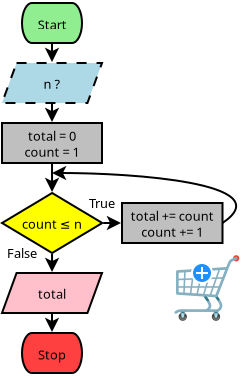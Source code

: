 <?xml version="1.0" encoding="UTF-8"?>
<dia:diagram xmlns:dia="http://www.lysator.liu.se/~alla/dia/">
  <dia:layer name="Background" visible="true" connectable="false"/>
  <dia:layer name="Background" visible="true" connectable="false"/>
  <dia:layer name="Background" visible="true" connectable="false"/>
  <dia:layer name="Background" visible="true" connectable="false"/>
  <dia:layer name="Background" visible="true" connectable="false"/>
  <dia:layer name="Background" visible="true" connectable="false"/>
  <dia:layer name="Background" visible="true" connectable="true" active="true">
    <dia:object type="Flowchart - Terminal" version="1" id="O0">
      <dia:attribute name="obj_pos">
        <dia:point val="14,2"/>
      </dia:attribute>
      <dia:attribute name="obj_bb">
        <dia:rectangle val="13.9,1.9;17.1,4.1"/>
      </dia:attribute>
      <dia:attribute name="meta">
        <dia:composite type="dict"/>
      </dia:attribute>
      <dia:attribute name="elem_corner">
        <dia:point val="14,2"/>
      </dia:attribute>
      <dia:attribute name="elem_width">
        <dia:real val="3"/>
      </dia:attribute>
      <dia:attribute name="elem_height">
        <dia:real val="2"/>
      </dia:attribute>
      <dia:attribute name="line_width">
        <dia:real val="0.1"/>
      </dia:attribute>
      <dia:attribute name="line_colour">
        <dia:color val="#000000ff"/>
      </dia:attribute>
      <dia:attribute name="fill_colour">
        <dia:color val="#90ee90ff"/>
      </dia:attribute>
      <dia:attribute name="show_background">
        <dia:boolean val="true"/>
      </dia:attribute>
      <dia:attribute name="line_style">
        <dia:enum val="0"/>
        <dia:real val="1"/>
      </dia:attribute>
      <dia:attribute name="padding">
        <dia:real val="0.1"/>
      </dia:attribute>
      <dia:attribute name="text">
        <dia:composite type="text">
          <dia:attribute name="string">
            <dia:string>#Start#</dia:string>
          </dia:attribute>
          <dia:attribute name="font">
            <dia:font family="sans" style="0" name="Helvetica"/>
          </dia:attribute>
          <dia:attribute name="height">
            <dia:real val="0.8"/>
          </dia:attribute>
          <dia:attribute name="pos">
            <dia:point val="15.5,3.32"/>
          </dia:attribute>
          <dia:attribute name="color">
            <dia:color val="#000000ff"/>
          </dia:attribute>
          <dia:attribute name="alignment">
            <dia:enum val="1"/>
          </dia:attribute>
        </dia:composite>
      </dia:attribute>
      <dia:attribute name="text_fitting">
        <dia:enum val="1"/>
      </dia:attribute>
      <dia:attribute name="flip_horizontal">
        <dia:boolean val="false"/>
      </dia:attribute>
      <dia:attribute name="flip_vertical">
        <dia:boolean val="false"/>
      </dia:attribute>
      <dia:attribute name="subscale">
        <dia:real val="1"/>
      </dia:attribute>
    </dia:object>
    <dia:object type="Flowchart - Box" version="0" id="O1">
      <dia:attribute name="obj_pos">
        <dia:point val="13,8"/>
      </dia:attribute>
      <dia:attribute name="obj_bb">
        <dia:rectangle val="12.95,7.95;18.05,10.05"/>
      </dia:attribute>
      <dia:attribute name="elem_corner">
        <dia:point val="13,8"/>
      </dia:attribute>
      <dia:attribute name="elem_width">
        <dia:real val="5"/>
      </dia:attribute>
      <dia:attribute name="elem_height">
        <dia:real val="2.0"/>
      </dia:attribute>
      <dia:attribute name="border_width">
        <dia:real val="0.1"/>
      </dia:attribute>
      <dia:attribute name="inner_color">
        <dia:color val="#bfbfbfff"/>
      </dia:attribute>
      <dia:attribute name="show_background">
        <dia:boolean val="true"/>
      </dia:attribute>
      <dia:attribute name="padding">
        <dia:real val="0"/>
      </dia:attribute>
      <dia:attribute name="text">
        <dia:composite type="text">
          <dia:attribute name="string">
            <dia:string>#total = 0
count = 1#</dia:string>
          </dia:attribute>
          <dia:attribute name="font">
            <dia:font family="sans" style="0" name="Helvetica"/>
          </dia:attribute>
          <dia:attribute name="height">
            <dia:real val="0.8"/>
          </dia:attribute>
          <dia:attribute name="pos">
            <dia:point val="15.5,8.885"/>
          </dia:attribute>
          <dia:attribute name="color">
            <dia:color val="#000000ff"/>
          </dia:attribute>
          <dia:attribute name="alignment">
            <dia:enum val="1"/>
          </dia:attribute>
        </dia:composite>
      </dia:attribute>
    </dia:object>
    <dia:object type="Flowchart - Parallelogram" version="0" id="O2">
      <dia:attribute name="obj_pos">
        <dia:point val="13,5"/>
      </dia:attribute>
      <dia:attribute name="obj_bb">
        <dia:rectangle val="12.95,4.95;18.05,7.05"/>
      </dia:attribute>
      <dia:attribute name="elem_corner">
        <dia:point val="13,5"/>
      </dia:attribute>
      <dia:attribute name="elem_width">
        <dia:real val="5"/>
      </dia:attribute>
      <dia:attribute name="elem_height">
        <dia:real val="2"/>
      </dia:attribute>
      <dia:attribute name="border_width">
        <dia:real val="0.1"/>
      </dia:attribute>
      <dia:attribute name="inner_color">
        <dia:color val="#add8e6ff"/>
      </dia:attribute>
      <dia:attribute name="show_background">
        <dia:boolean val="true"/>
      </dia:attribute>
      <dia:attribute name="line_style">
        <dia:enum val="1"/>
      </dia:attribute>
      <dia:attribute name="dashlength">
        <dia:real val="0.5"/>
      </dia:attribute>
      <dia:attribute name="shear_angle">
        <dia:real val="70"/>
      </dia:attribute>
      <dia:attribute name="padding">
        <dia:real val="0.5"/>
      </dia:attribute>
      <dia:attribute name="text">
        <dia:composite type="text">
          <dia:attribute name="string">
            <dia:string>#n ?#</dia:string>
          </dia:attribute>
          <dia:attribute name="font">
            <dia:font family="sans" style="0" name="Helvetica"/>
          </dia:attribute>
          <dia:attribute name="height">
            <dia:real val="0.8"/>
          </dia:attribute>
          <dia:attribute name="pos">
            <dia:point val="15.5,6.285"/>
          </dia:attribute>
          <dia:attribute name="color">
            <dia:color val="#000000ff"/>
          </dia:attribute>
          <dia:attribute name="alignment">
            <dia:enum val="1"/>
          </dia:attribute>
        </dia:composite>
      </dia:attribute>
    </dia:object>
    <dia:object type="Standard - Line" version="0" id="O3">
      <dia:attribute name="obj_pos">
        <dia:point val="15.5,4"/>
      </dia:attribute>
      <dia:attribute name="obj_bb">
        <dia:rectangle val="15.138,3.95;15.862,5.001"/>
      </dia:attribute>
      <dia:attribute name="conn_endpoints">
        <dia:point val="15.5,4"/>
        <dia:point val="15.5,4.951"/>
      </dia:attribute>
      <dia:attribute name="numcp">
        <dia:int val="1"/>
      </dia:attribute>
      <dia:attribute name="end_arrow">
        <dia:enum val="22"/>
      </dia:attribute>
      <dia:attribute name="end_arrow_length">
        <dia:real val="0.5"/>
      </dia:attribute>
      <dia:attribute name="end_arrow_width">
        <dia:real val="0.5"/>
      </dia:attribute>
      <dia:connections>
        <dia:connection handle="0" to="O0" connection="14"/>
        <dia:connection handle="1" to="O2" connection="16"/>
      </dia:connections>
    </dia:object>
    <dia:object type="Standard - Line" version="0" id="O4">
      <dia:attribute name="obj_pos">
        <dia:point val="15.5,7.05"/>
      </dia:attribute>
      <dia:attribute name="obj_bb">
        <dia:rectangle val="15.138,7.0;15.862,8.0"/>
      </dia:attribute>
      <dia:attribute name="conn_endpoints">
        <dia:point val="15.5,7.05"/>
        <dia:point val="15.5,7.95"/>
      </dia:attribute>
      <dia:attribute name="numcp">
        <dia:int val="1"/>
      </dia:attribute>
      <dia:attribute name="end_arrow">
        <dia:enum val="22"/>
      </dia:attribute>
      <dia:attribute name="end_arrow_length">
        <dia:real val="0.5"/>
      </dia:attribute>
      <dia:attribute name="end_arrow_width">
        <dia:real val="0.5"/>
      </dia:attribute>
      <dia:connections>
        <dia:connection handle="0" to="O2" connection="16"/>
        <dia:connection handle="1" to="O1" connection="16"/>
      </dia:connections>
    </dia:object>
    <dia:object type="Flowchart - Diamond" version="0" id="O5">
      <dia:attribute name="obj_pos">
        <dia:point val="13,11.5"/>
      </dia:attribute>
      <dia:attribute name="obj_bb">
        <dia:rectangle val="12.95,11.45;18.06,14.55"/>
      </dia:attribute>
      <dia:attribute name="elem_corner">
        <dia:point val="13,11.5"/>
      </dia:attribute>
      <dia:attribute name="elem_width">
        <dia:real val="5.01"/>
      </dia:attribute>
      <dia:attribute name="elem_height">
        <dia:real val="3"/>
      </dia:attribute>
      <dia:attribute name="border_width">
        <dia:real val="0.1"/>
      </dia:attribute>
      <dia:attribute name="inner_color">
        <dia:color val="#ffff00ff"/>
      </dia:attribute>
      <dia:attribute name="show_background">
        <dia:boolean val="true"/>
      </dia:attribute>
      <dia:attribute name="padding">
        <dia:real val="0"/>
      </dia:attribute>
      <dia:attribute name="text">
        <dia:composite type="text">
          <dia:attribute name="string">
            <dia:string>#count ≤ n#</dia:string>
          </dia:attribute>
          <dia:attribute name="font">
            <dia:font family="sans" style="0" name="Helvetica"/>
          </dia:attribute>
          <dia:attribute name="height">
            <dia:real val="0.8"/>
          </dia:attribute>
          <dia:attribute name="pos">
            <dia:point val="15.505,13.285"/>
          </dia:attribute>
          <dia:attribute name="color">
            <dia:color val="#000000ff"/>
          </dia:attribute>
          <dia:attribute name="alignment">
            <dia:enum val="1"/>
          </dia:attribute>
        </dia:composite>
      </dia:attribute>
      <dia:attribute name="text_fitting">
        <dia:enum val="0"/>
      </dia:attribute>
    </dia:object>
    <dia:object type="Flowchart - Box" version="0" id="O6">
      <dia:attribute name="obj_pos">
        <dia:point val="19,12"/>
      </dia:attribute>
      <dia:attribute name="obj_bb">
        <dia:rectangle val="18.95,11.95;24.075,14.05"/>
      </dia:attribute>
      <dia:attribute name="elem_corner">
        <dia:point val="19,12"/>
      </dia:attribute>
      <dia:attribute name="elem_width">
        <dia:real val="5.025"/>
      </dia:attribute>
      <dia:attribute name="elem_height">
        <dia:real val="2"/>
      </dia:attribute>
      <dia:attribute name="border_width">
        <dia:real val="0.1"/>
      </dia:attribute>
      <dia:attribute name="inner_color">
        <dia:color val="#bfbfbfff"/>
      </dia:attribute>
      <dia:attribute name="show_background">
        <dia:boolean val="true"/>
      </dia:attribute>
      <dia:attribute name="padding">
        <dia:real val="0"/>
      </dia:attribute>
      <dia:attribute name="text">
        <dia:composite type="text">
          <dia:attribute name="string">
            <dia:string>#total += count
count += 1#</dia:string>
          </dia:attribute>
          <dia:attribute name="font">
            <dia:font family="sans" style="0" name="Helvetica"/>
          </dia:attribute>
          <dia:attribute name="height">
            <dia:real val="0.8"/>
          </dia:attribute>
          <dia:attribute name="pos">
            <dia:point val="21.512,12.885"/>
          </dia:attribute>
          <dia:attribute name="color">
            <dia:color val="#000000ff"/>
          </dia:attribute>
          <dia:attribute name="alignment">
            <dia:enum val="1"/>
          </dia:attribute>
        </dia:composite>
      </dia:attribute>
    </dia:object>
    <dia:object type="Standard - Line" version="0" id="O7">
      <dia:attribute name="obj_pos">
        <dia:point val="18.06,13"/>
      </dia:attribute>
      <dia:attribute name="obj_bb">
        <dia:rectangle val="18.01,12.638;19.0,13.362"/>
      </dia:attribute>
      <dia:attribute name="conn_endpoints">
        <dia:point val="18.06,13"/>
        <dia:point val="18.95,13"/>
      </dia:attribute>
      <dia:attribute name="numcp">
        <dia:int val="1"/>
      </dia:attribute>
      <dia:attribute name="end_arrow">
        <dia:enum val="22"/>
      </dia:attribute>
      <dia:attribute name="end_arrow_length">
        <dia:real val="0.5"/>
      </dia:attribute>
      <dia:attribute name="end_arrow_width">
        <dia:real val="0.5"/>
      </dia:attribute>
      <dia:connections>
        <dia:connection handle="0" to="O5" connection="16"/>
        <dia:connection handle="1" to="O6" connection="16"/>
      </dia:connections>
    </dia:object>
    <dia:object type="Standard - Line" version="0" id="O8">
      <dia:attribute name="obj_pos">
        <dia:point val="15.501,10.049"/>
      </dia:attribute>
      <dia:attribute name="obj_bb">
        <dia:rectangle val="15.14,9.999;15.864,11.501"/>
      </dia:attribute>
      <dia:attribute name="conn_endpoints">
        <dia:point val="15.501,10.049"/>
        <dia:point val="15.503,11.451"/>
      </dia:attribute>
      <dia:attribute name="numcp">
        <dia:int val="1"/>
      </dia:attribute>
      <dia:attribute name="end_arrow">
        <dia:enum val="22"/>
      </dia:attribute>
      <dia:attribute name="end_arrow_length">
        <dia:real val="0.5"/>
      </dia:attribute>
      <dia:attribute name="end_arrow_width">
        <dia:real val="0.5"/>
      </dia:attribute>
      <dia:connections>
        <dia:connection handle="0" to="O1" connection="16"/>
        <dia:connection handle="1" to="O5" connection="16"/>
      </dia:connections>
    </dia:object>
    <dia:object type="Flowchart - Parallelogram" version="0" id="O9">
      <dia:attribute name="obj_pos">
        <dia:point val="13,15.5"/>
      </dia:attribute>
      <dia:attribute name="obj_bb">
        <dia:rectangle val="12.95,15.45;18.05,17.55"/>
      </dia:attribute>
      <dia:attribute name="elem_corner">
        <dia:point val="13,15.5"/>
      </dia:attribute>
      <dia:attribute name="elem_width">
        <dia:real val="5.0"/>
      </dia:attribute>
      <dia:attribute name="elem_height">
        <dia:real val="2"/>
      </dia:attribute>
      <dia:attribute name="border_width">
        <dia:real val="0.1"/>
      </dia:attribute>
      <dia:attribute name="inner_color">
        <dia:color val="#ffc0cbff"/>
      </dia:attribute>
      <dia:attribute name="show_background">
        <dia:boolean val="true"/>
      </dia:attribute>
      <dia:attribute name="shear_angle">
        <dia:real val="70"/>
      </dia:attribute>
      <dia:attribute name="padding">
        <dia:real val="0.5"/>
      </dia:attribute>
      <dia:attribute name="text">
        <dia:composite type="text">
          <dia:attribute name="string">
            <dia:string>#total#</dia:string>
          </dia:attribute>
          <dia:attribute name="font">
            <dia:font family="sans" style="0" name="Helvetica"/>
          </dia:attribute>
          <dia:attribute name="height">
            <dia:real val="0.8"/>
          </dia:attribute>
          <dia:attribute name="pos">
            <dia:point val="15.5,16.785"/>
          </dia:attribute>
          <dia:attribute name="color">
            <dia:color val="#000000ff"/>
          </dia:attribute>
          <dia:attribute name="alignment">
            <dia:enum val="1"/>
          </dia:attribute>
        </dia:composite>
      </dia:attribute>
    </dia:object>
    <dia:object type="Standard - Line" version="0" id="O10">
      <dia:attribute name="obj_pos">
        <dia:point val="15.503,14.549"/>
      </dia:attribute>
      <dia:attribute name="obj_bb">
        <dia:rectangle val="15.141,14.499;15.864,15.5"/>
      </dia:attribute>
      <dia:attribute name="conn_endpoints">
        <dia:point val="15.503,14.549"/>
        <dia:point val="15.502,15.45"/>
      </dia:attribute>
      <dia:attribute name="numcp">
        <dia:int val="1"/>
      </dia:attribute>
      <dia:attribute name="end_arrow">
        <dia:enum val="22"/>
      </dia:attribute>
      <dia:attribute name="end_arrow_length">
        <dia:real val="0.5"/>
      </dia:attribute>
      <dia:attribute name="end_arrow_width">
        <dia:real val="0.5"/>
      </dia:attribute>
      <dia:connections>
        <dia:connection handle="0" to="O5" connection="16"/>
        <dia:connection handle="1" to="O9" connection="16"/>
      </dia:connections>
    </dia:object>
    <dia:object type="Flowchart - Terminal" version="1" id="O11">
      <dia:attribute name="obj_pos">
        <dia:point val="14,18.5"/>
      </dia:attribute>
      <dia:attribute name="obj_bb">
        <dia:rectangle val="13.9,18.4;17.1,20.6"/>
      </dia:attribute>
      <dia:attribute name="meta">
        <dia:composite type="dict"/>
      </dia:attribute>
      <dia:attribute name="elem_corner">
        <dia:point val="14,18.5"/>
      </dia:attribute>
      <dia:attribute name="elem_width">
        <dia:real val="3"/>
      </dia:attribute>
      <dia:attribute name="elem_height">
        <dia:real val="2"/>
      </dia:attribute>
      <dia:attribute name="line_width">
        <dia:real val="0.1"/>
      </dia:attribute>
      <dia:attribute name="line_colour">
        <dia:color val="#000000ff"/>
      </dia:attribute>
      <dia:attribute name="fill_colour">
        <dia:color val="#ff4040ff"/>
      </dia:attribute>
      <dia:attribute name="show_background">
        <dia:boolean val="true"/>
      </dia:attribute>
      <dia:attribute name="line_style">
        <dia:enum val="0"/>
        <dia:real val="1"/>
      </dia:attribute>
      <dia:attribute name="padding">
        <dia:real val="0.1"/>
      </dia:attribute>
      <dia:attribute name="text">
        <dia:composite type="text">
          <dia:attribute name="string">
            <dia:string>#Stop#</dia:string>
          </dia:attribute>
          <dia:attribute name="font">
            <dia:font family="sans" style="0" name="Helvetica"/>
          </dia:attribute>
          <dia:attribute name="height">
            <dia:real val="0.8"/>
          </dia:attribute>
          <dia:attribute name="pos">
            <dia:point val="15.5,19.82"/>
          </dia:attribute>
          <dia:attribute name="color">
            <dia:color val="#000000ff"/>
          </dia:attribute>
          <dia:attribute name="alignment">
            <dia:enum val="1"/>
          </dia:attribute>
        </dia:composite>
      </dia:attribute>
      <dia:attribute name="text_fitting">
        <dia:enum val="1"/>
      </dia:attribute>
      <dia:attribute name="flip_horizontal">
        <dia:boolean val="false"/>
      </dia:attribute>
      <dia:attribute name="flip_vertical">
        <dia:boolean val="false"/>
      </dia:attribute>
      <dia:attribute name="subscale">
        <dia:real val="1"/>
      </dia:attribute>
    </dia:object>
    <dia:object type="Standard - Line" version="0" id="O12">
      <dia:attribute name="obj_pos">
        <dia:point val="15.5,17.55"/>
      </dia:attribute>
      <dia:attribute name="obj_bb">
        <dia:rectangle val="15.138,17.5;15.862,18.5"/>
      </dia:attribute>
      <dia:attribute name="conn_endpoints">
        <dia:point val="15.5,17.55"/>
        <dia:point val="15.5,18.45"/>
      </dia:attribute>
      <dia:attribute name="numcp">
        <dia:int val="1"/>
      </dia:attribute>
      <dia:attribute name="end_arrow">
        <dia:enum val="22"/>
      </dia:attribute>
      <dia:attribute name="end_arrow_length">
        <dia:real val="0.5"/>
      </dia:attribute>
      <dia:attribute name="end_arrow_width">
        <dia:real val="0.5"/>
      </dia:attribute>
      <dia:connections>
        <dia:connection handle="0" to="O9" connection="16"/>
        <dia:connection handle="1" to="O11" connection="16"/>
      </dia:connections>
    </dia:object>
    <dia:object type="Standard - Text" version="1" id="O13">
      <dia:attribute name="obj_pos">
        <dia:point val="18,12"/>
      </dia:attribute>
      <dia:attribute name="obj_bb">
        <dia:rectangle val="17.328,11.562;18.672,12.438"/>
      </dia:attribute>
      <dia:attribute name="text">
        <dia:composite type="text">
          <dia:attribute name="string">
            <dia:string>#True#</dia:string>
          </dia:attribute>
          <dia:attribute name="font">
            <dia:font family="sans" style="0" name="Helvetica"/>
          </dia:attribute>
          <dia:attribute name="height">
            <dia:real val="0.8"/>
          </dia:attribute>
          <dia:attribute name="pos">
            <dia:point val="18,12.248"/>
          </dia:attribute>
          <dia:attribute name="color">
            <dia:color val="#000000ff"/>
          </dia:attribute>
          <dia:attribute name="alignment">
            <dia:enum val="1"/>
          </dia:attribute>
        </dia:composite>
      </dia:attribute>
      <dia:attribute name="valign">
        <dia:enum val="2"/>
      </dia:attribute>
    </dia:object>
    <dia:object type="Standard - Text" version="1" id="O14">
      <dia:attribute name="obj_pos">
        <dia:point val="14,14.5"/>
      </dia:attribute>
      <dia:attribute name="obj_bb">
        <dia:rectangle val="13.238,14.062;14.762,14.938"/>
      </dia:attribute>
      <dia:attribute name="text">
        <dia:composite type="text">
          <dia:attribute name="string">
            <dia:string>#False#</dia:string>
          </dia:attribute>
          <dia:attribute name="font">
            <dia:font family="sans" style="0" name="Helvetica"/>
          </dia:attribute>
          <dia:attribute name="height">
            <dia:real val="0.8"/>
          </dia:attribute>
          <dia:attribute name="pos">
            <dia:point val="14,14.748"/>
          </dia:attribute>
          <dia:attribute name="color">
            <dia:color val="#000000ff"/>
          </dia:attribute>
          <dia:attribute name="alignment">
            <dia:enum val="1"/>
          </dia:attribute>
        </dia:composite>
      </dia:attribute>
      <dia:attribute name="valign">
        <dia:enum val="2"/>
      </dia:attribute>
    </dia:object>
    <dia:object type="Standard - BezierLine" version="0" id="O15">
      <dia:attribute name="obj_pos">
        <dia:point val="24.025,13"/>
      </dia:attribute>
      <dia:attribute name="obj_bb">
        <dia:rectangle val="15.5,10.138;24.758,13.069"/>
      </dia:attribute>
      <dia:attribute name="bez_points">
        <dia:point val="24.025,13"/>
        <dia:point val="27,11"/>
        <dia:point val="19.5,10.5"/>
        <dia:point val="15.5,10.5"/>
      </dia:attribute>
      <dia:attribute name="corner_types">
        <dia:enum val="0"/>
        <dia:enum val="0"/>
      </dia:attribute>
      <dia:attribute name="end_arrow">
        <dia:enum val="22"/>
      </dia:attribute>
      <dia:attribute name="end_arrow_length">
        <dia:real val="0.5"/>
      </dia:attribute>
      <dia:attribute name="end_arrow_width">
        <dia:real val="0.5"/>
      </dia:attribute>
      <dia:connections>
        <dia:connection handle="0" to="O6" connection="8"/>
      </dia:connections>
    </dia:object>
    <dia:object type="Standard - Image" version="0" id="O16">
      <dia:attribute name="obj_pos">
        <dia:point val="21.5,14.5"/>
      </dia:attribute>
      <dia:attribute name="obj_bb">
        <dia:rectangle val="21.5,14.5;25,18"/>
      </dia:attribute>
      <dia:attribute name="elem_corner">
        <dia:point val="21.5,14.5"/>
      </dia:attribute>
      <dia:attribute name="elem_width">
        <dia:real val="3.5"/>
      </dia:attribute>
      <dia:attribute name="elem_height">
        <dia:real val="3.5"/>
      </dia:attribute>
      <dia:attribute name="draw_border">
        <dia:boolean val="false"/>
      </dia:attribute>
      <dia:attribute name="keep_aspect">
        <dia:boolean val="true"/>
      </dia:attribute>
      <dia:attribute name="file">
        <dia:string>#/home/mic/Documents/tomamic/images/algo/shopping-cart.svg#</dia:string>
      </dia:attribute>
      <dia:attribute name="inline_data">
        <dia:boolean val="true"/>
      </dia:attribute>
      <dia:attribute name="pixbuf">
        <dia:composite type="pixbuf">
          <dia:attribute name="data">
            <dia:data>iVBORw0KGgoAAAANSUhEUgAAAyAAAAMgCAYAAADbcAZoAAAABHNCSVQICAgIfAhkiAAAIABJREFU
eJzs3XmYnVWVL/7v2u85NaQyVAkEcAAZBARpgcQwZSoJIEgIAS0uSLeo2Om+fdvntrdthoSuKpKA
/uxrd/vrbhuUFlSELoZMEIkEKykCMiMgo4IoKBACVRkqNZzz7nX/qErIUMM5VevUPuc938/zIDL0
qhWkk/qevdfaABERERERERERERERERERERERERERERERERERERERERERERERERERERERERERERER
ERERERERERERERERERERERERERERERERERERERERERERERERERERERERERERERERERERERERERER
ERERERERERERERERERERERERERERERERERERERERERERERERERERERERERERERERERFRHiR0A0RE
REREpa5rzpSDsnAnOeAIVTkKgsNVsZ8A4wHUAKiBoB2KTgCdgLwuwMte9EURfb5Geh6Wnz/TGfiH
MSYYQIiIiIiI8qRnHV65LVP3Waic5YB6BQ4bZcleAR710F8I3J3j73/kGZNGixADCBERERFRjrZ/
euo0hbtUBRcC+EABv9QzAG7WisyPJ/zsqXcK+HXGHAMIEREREdEwtsw5cbpTvRzAOWP8pXsUenMU
u8Xj1j3yxhh/7YJgACEiIiIiGkTn6dOmeo/vCnBy4FZ6IPq9nrRr3Odnj2wJ3MuoMIAQEREREe2h
ffZxtemoshnQvwEQhe5nF29BcHnN2kd/LICGbmYkGECIiIiIiHaxdc5Js0X9TwEcGLqXwajoSh+l
vjRpzS/fC91LvlzoBoiIiIiIioECsu3T0y4X9WtRxOEDAETl3Cgb/2pL/dRTQ/eSL56AEBEREVHZ
05NPru4cF/83gLmhe8lTBoLLxq999EehG8kVT0CIiIiIqKy1zz6utnNcvAalFz4AIA3FTVvnTGsK
3UiueAJCRERERGVry2nT9nHQVkCODd3LaKlg6YS1jy4K3cdweAJCRERERGVJ504ZJ8DKJIQPABDF
wm2nfer/hO5jODwBISIiIqKyo1OmpDtro5UAPhO6F2MK6J+Pv/+xW0I3MhiegBARERFR2emcFH0L
yQsfACCA3NhZf+KU0I0MhicgRERERFRWOudM+6wqViHB3wsL8EqPxFM+sPaJzaF72RNPQIiIiIio
bGw/41MfUcWPkODwAQAKHFahqetD9zEQBhAiIiIiKhtxLN8F8IHQfYwNvbDztGnnhO5iT4lOfkRE
REREO2ybM+1MKO4N3ccY+33NuPhoWfXE9tCN7MATECIiIiJKPP38MRWq+I/QfQRw8Lau6B9CN7Er
BhAiIiIiSrzt7eO+KMChofsIQRR/1zF9el3oPnZgACEiIiKiRNPPfz5SlW+E7iOgienKnv8Vuokd
OANCRERERIm2bc60i6EYm4f5RLBlQi3eq9sfXdXjkI3SqMj0oGb7Vuzz7luo7uockzYG8G5N1H2w
/PyZYA3skArdABERERFRQal+tdCfu//xQ4fihSNPwGsf/Ti21Uwc9O/b5723cNgrz+ETzz+CiVva
C9rTnl+6M66cD+AnY/lFB8ITECIiIiJKrK5Pn3JwLNlXUYDRg56qajx/1BQ8+4mT8V7d5Lz+bwUe
R774FE59eA0mbB2jICL4+fi1j545Nl9sqDaIiIiIiBKqc86nFqnKYsuabx5wEJ79xEl4+WPHIZtK
j6pWOtOL2W3Lcczzjxl1NyTvYjl43LpH3hiLLzYYXsEiIiIiosRSlXkWdTIVlXjxY8fh2WNPxsb9
PmRRsq9uugL3ndaAjft+CLPbVkLgzWoPwGmknwUQ9IV0BhAiIiIiSqT35kyZBMXxo6nxzr4fxLPH
nowXjjgemYpKq9b28vQnT4VPpXDaL+4o2NcAAIXUgwGEiIiIiMheZZyepc5H+f7fZVNpvPyx4/Ds
J07CmwccVIjWBvTsMSdiUscmTH1yXQG/itYrIAJoAb/IkBhAiIiIiCiR1Pnp+fz979VNxrOfOBnP
HzUFPVXVhWprSA+d/Bl85I3fYv+NBRvTmLz1jClH4udPvFioLzAcBhAiIiIiSqqPD/c3xC6FVw87
Gs8ecxL+8OHD+84GAvIuwrpZ83HhHf8GaGEOKaI4OgoAAwgRERERkbEjB/sLmyftg2c/cRKeO3oq
uqrGj2VPw3rzgIPwu4OPwiGvvVCQ+qqD/3MZCwwgRERERJQ4+vljKjrfwyG7/jnvHF495Gg8+4mT
8YeDDofaPw1i5uk/O6VgAQQiRxWmcG4YQIiIiIgocbZvqdoH/d/rbquZiBePmoKnjz0ZWyfUBe4s
N78/6Eh0V45DVc/2AlTXAwpQNGcMIERERESUOF06YdKbHz0Ivz7mZLx6yMehgWc78qUieOPDh+Hw
V541ry0qE8yL5oEBhIiIiIgSY+mKtftD05d+P858LY5G90p5aJv2/WBBAoiKMoAQEREREY2UqsqS
VW314uWvVPU8AOlSDx8A0F67T0HqClBTkMI5YgAhIiIiopJ07V1r91FJX7p0RdtfCnBEwLf1CqJQ
L68rtBCDJTljACEiIiKiknLNsgemOOf/0isuATAudD+FIr4wdRWytTCVc8MAQkRERERF75st903K
VFRcIsACwB+bsMOOAVX0dhekrgAMIEREREREA1m8av3HxOPvs4ovhJ5dGGu1HZsKVFneKVDhnDCA
EBEREVHRuWbF+uOd4nLE+ByAKHQ/IUx+542C1BXxLxWkcI4YQIiIiIioaCy5q3U6Irkcis8CKK3H
OwxFcRYf/uMrBantvTCAEBEREVF5W7x8/dkArgJwajnMdwzn0N89h3SmtyC1xUUvFqRwjhhAiIiI
iCiYpctaj1O4/wvg06F7KSbH/2pDoUp31NR9+PlCFc8FAwgRERERjbmmFRs+mELcqIqvoExnPAZz
yGsv4INvvlaQ2gqsk9tvjwtSPEcMIEREREQ0Zr69Zk1N9/aqb4jGf48y22qVi3SmF7MfWFHAr6Ct
BSyeEwYQIiIiIhoTS5atu6i3S/5JBB8M3Uux+vS6OzGp491ClddY/T2FKp4rBhAiIiIiKqild7Yd
qE6/B8E8zpcP7uSH1+DjLz5ZsPqi8lDtL54ozGqtPDCAEBEREVHBLF2+/mKF/huAutC9FCuBx4wN
9+CEp9oK/IX0x4X9ArlhACEiIiIic99peah6e0X2XxX61dC9FLPx27bgjLW34aDXf1PQryPAtkxP
RUtBv0iOGECIiIiIyNTiVes/tt333g6VT4bupVhV9Hbj+Kc3YOqT65Du7Sn411Pge7UbNrQX/Avl
gAGEiIiIiMwsXt46R2LcAcik0L0Uo33efQt/9utf4ugXHi/YQ4MD6BaX/pex+mLDYQAhIiIiIhNL
l7VdqtAbAKRD91JMIp/Foa88j2OfexgHvfFbQMd4FF/0P2vue/BPY/tFB8cAQkRERESjtmTZ+sUq
uih0H8WktmMTjn3uYRz9wuOo7uoM1cbbmWymOdQXHwgDCBERERGNyuJl666F4MrQfRQDUcVH3vgt
jnt6Aw597YWxP+3Yi/593bpfdQRuYjcSugEiIiIiKl1Llq+/DsAVofsIbXznFhz14hP45LO/xISt
RTHrDUDW1tz/yBkChE5Bu+EJCBERERGNyJJlbf8X0K+H7iMUUcUhv38Bn3j2ERzy+xcgwU87drNR
XOqLxRY+AAYQIiIiIhqBpcvXX65lGj5qOrfi4y8+jmN//TAmbXkvdDsD8YBcUkyD57tiACEiIiKi
vCxZvv5CBa4N3cdYO/BPv8MJz2zAYa88B+fj0O0MTuXy8b945L7QbQyGMyBERERElLNr72qb5Z2u
AVAZupexUN3ViaNfeBzHPvcwajs2hW5nWCL4t5q1j/5t6D6GwgBCRERERDlZsnz9RyB4Aor9QvdS
aPtvfAOf+PXDOOqlp5DOjtmDgaP1o5r7H720GOc+dsUrWEREREQ0rOuvfzy9EZ23SoLDR0VvN478
zdP45DMPYt9Nb4ZuJy8C/fdx0x/7mtxf3OEDYAAhIiIiohy8M7nzOwKcGrqPQhDgierOzbdcess/
NVT0dJ8Uup88qQquGb/2sSbcH7qV3PAKFhERERENacmytgsgekfoPoxtg+Cn4uT6hXNnPgkAOnt2
VWfU9S1Avxa6uRxtUehfTrj/sf8O3Ug+GECIiIiIaFDXtrTt5yv01wAmh+7FyIsC3NTbm/5+c8Mp
A+7Q3TrnxAtE9UYAk8a4t9wJnsj6+MLaXzzxSuhW8sUrWEREREQ0KE3rf6L0w0cPICsV8Q1Xn1e/
dri/ecLaR+7sOmPak3GMfwUwdwz6y0cngGtq2uN/lieeyIRuZiR4AkJEREREA1q8fN2XBPJfofsY
McVvRHBjb+RvbJ5bP6Idup31J53rnf9nAQ61bi9PKsCdEunXx/38sdcD9zIqDCBEREREtJelK9bu
r5p+EUBt6F7y5AEsE9F/v+rcWetEZNRboXTKlHRnXXQRvFwJ0aMMeszrywO4R6DX1Nz/2GNj/LUL
ggGEiIiIiPayePn6mwX4i9B95CEDyG3q9bqrz5/1QiG+gDbCbXvwxPmieimAz6Cw4wwbAb1V4W6Y
cP8jzxfw64w5BhAiIiIi2s2Su1qnw7k2lMb3ip0AbgTwT4vOmzVmV5O2nnHKZMSZ/yGQswDMAFBj
UPY1AL8QwV3jsuPWyLp1WYOaRacU/qUiIiIiojHS2NqaSm92TwI4NnQvw8gIcIP0SvNVDTPfCdmI
TpmS3lqXOtF5nKTAESJ6JIAjAOyLgU9JOgH8CcCLEH0J3j0fuXh99drHXx3LvkPhFiwiIiIi2im1
2S1AkYcPAVZ6if5h0bzpL4XuBQD6t1Ft6P9tNzp7dtVWbB2fdpU1Pb1uy6QNGzoExf9aeSHxBISI
iIiIAABNqx+emOrt+Q2Kd+3u86r+b66eX78udCM0ci50A0RERERUHFI9Pd9AcYYPD+CbEys6T2D4
KH08ASEiIiIiNK3Y8MGUxr8BMC50L3vYKKKXLJw3+77QjZANzoAQEREREVKIG1F84eP5SP1nrzyv
/rXQjZAdnoAQERERlbkld95/MKLUbwCkQ/eygwCP9Kr/TPP8+o7QvZAtzoAQERERlTmJUleimMKH
4rGot/dMho9k4gkIERERURlbsnz9RwD8FkBF6F76yCsivacunDfn7dCdUGFwBoSIiIiovF2Fogkf
6Igk/syVDB+JxhMQIiIiojK1dMXa/VXTvwdQGboXAKqC866eN2tl6EaosDgDQkRERFSmvE//NYoj
fAAq/8zwUR4YQIiIiIjK0HdXr64UwV+F7qPfC+MyqUWhm6CxwQBCREREVIa29oy/CMD+ofsAkPXq
/vzrDad0hW6ExgYDCBEREVEZUuf/d+geAEAU//6P82c8EboPGjsMIERERERlZvHK9Z+GyidD9wHg
7V74ptBN0NhiACEiIiIqMxLja6F7AAAILudjg+WHAYSIiIiojCxeuf4QCM4J3QdEn848OfPHodug
sccAQkRERFRGxON/A4iC9wF8o7lZfOg+aOzxIUIiIiKiMtG0+uGJqd6e1wFMDNqI4r5F82edEbQH
CoYnIERERERlItXT+2WEDh8AnGpj6B4oHAYQIiIiojKgqgLRvw7dBxT3XXX+7F+GboPCYQAhIiIi
KgNLVqw7DcARoftwootD90BhMYAQERERlQGB+6vQPQBou+q82Q+EboLCYgAhIiIiSrild7YdCODc
0H2oyj+H7oHCYwAhIiIiSjiN/FcBpAO38dqRmbdWBe6BigADCBEREVGCNba2pgTy1dB9QOVfGxoa
4tBtUHgMIEREREQJluqIzlHgw4Hb2JrK9PwwcA9UJBhAiIiIiBJMRMMPnwtuvKLh9M2h26DiwABC
RERElFDX3fHAoQBOD9yGV5/9t8A9UBFhACEiIiJKqDitCxD4+z2Brrx6/mmvhOyBigsDCBEREVEC
NbU8VwHVS0P34VX/NXQPVFwYQIiIiIgSKFW56fMAJgdu45mr59evC9wDFRkGECIiIqIEUsVfh+9B
/zN0D1R8GECIiIiIEuba5W1HC3Bq4Da2xZVVtwTugYoQAwgRERFRwnjo34TuAcBPms4+aUvoJqj4
MIAQERERJUhTS+t4AJeE7sMLbgjdAxUnBhAiIiKiBIkq3BcATAzZgwK//Md5s54K2QMVLwYQIiIi
ogQRxV+G70G/F7oHKl4MIEREREQJsWRl60kQnBC4jXcztXp74B6oiDGAEBERESWEehd89S6AHzbX
13eHboKKFwMIERERUQI0LmutFeBzgdtQ5933A/dARY4BhIiIiCgB0k6+DGBc0CYUa686f8bLQXug
oscAQkRERFTiVFWgsiB4Hw58+ZyGxQBCREREVOKWrFh3GoAjArfx5uS3alYF7oFKAAMIERERUYkT
uL8K3YMqbliwYGomdB9U/BhAiIiIiErY0jvbDgRwbuA2srH3PwjcA5UIBhAiIiKiEqaR/yqAdOA2
VjVdUP9G4B6oRDCAEBEREZWolpaWCHBfDt2HKofPKXcMIEREREQl6uWqA84B9OCwXcgr2V/NXBu2
ByolDCBEREREpcpr8JfPRXB9c7P40H1Q6WAAISIiIipB193xwKEATg/cRk8mjm4O3AOVGAYQIiIi
ohIUp3UBAn8vp6q3N51/6saQPVDpYQAhIiIiKjFNLc9VQPXS0H2IyPdC90ClhwGEiIiIqMSkKjd9
HsDkwG08s+i8WQ8F7oFKEAMIERERUcmRInj5XLl6l0aEAYSIiIiohFy7vO1oqJ4auI1tcWXVLYF7
oBLFAEJERERUQjz0bwBI4DZ+0nT2SVsC90AligGEiIiIqEQ0tbSOB3BJ6D4kku+H7oFKFwMIERER
UYlIp93FACaG7EGBXy6cO/PJkD1QaWMAISIiIioRCiwI3YOocvUujQoDCBEREVEJWLKy9SQITgjc
RnsmNf7OwD1QiWMAISIiIioFsQu/elfwX81zp24P3QeVNgYQIiIioiLXuKy1FoLPB25Do9jdELgH
SgAGECIiIqIil3byZQDjgjahWHvV+TNeDtoDJUIqdANEREREBDS1PFeBVEdtFGmdqtZG0FoPjZxT
9V7+LvTDH+rAl8/JBAMIERERkQFVlW/es6EW3ajLRKiLoLUK1Cq01gG1XlDngFoFatH/ewHqZOef
29R3wqF9rwwq+n/vJfirgwDenPxWzarQTVAyFMG/z0RERETF4VsrNkxQh7rY+1rtDxBO9wgPqrUC
1HqROoHWQl0toLUAJoXuv1BU0Xz1/FlNofugZOAJCBERESXGd1oequ6KsrVe+q4wqaAWInXaFxD6
Tx1cLfpOIeoEWqeQHQGiNqNxhPj9ejtPIrTv9zv+7I4/9/7fkWhxOhX9V+gmKDkYQIiIiKiofKfl
oeotlb7OCepcNlMHJ3UCqfOCOnjUiaAOkDqIr1OVOgHq0P/bdmSqgL5Y4He76CG7/Of7gUH3+GPa
m0BXXTF3+h9C90HJwQBCREREphqXtdZWAbW+/zcRqeubcXC1AvSfNkgd+q84Sf9MBPpCxPjtyCCl
6MsFrm9h584Th52ZQgEtitmIxPMqfPmcTDGAEBER0W6+vWZNTU9vqtZrZa3LZuoUqVonWquuPzz4
vvAguwxUw6EWuvMkYuctJtnt97ueNOhuf52KlODV7FMz14Zug5KFAYSIiChhBlrnqu+fNtQpUCvS
/3vdefpQC0EdFLU9XUgDgEMMOAeB74sLO/KDDHBxibeYEkkg/9ncLD50H5QsDCBERERFKN85CAdU
KVANoA7YdAD6J6V3HZHe7TRCBzh9YIig3fVk4ujm0E1Q8jCAEBERFcBgAQKKKu9QPcww9eTtyET5
zEEwO5A1Vb296fxTN4bug5KHAYSIiGgAua5zFfg6havdc53rYAECwmFqKg2Rc3z5nAqCP98REVEi
Nba2prANtVUetTFQK+jbxCS+L0QoUOuc639YDnU7gsMuv1WF/REQBfX8ovNmHRO6CUomnoAQEVHR
GtU6180YD7y/jWnHFSUVAOi/tqS8uEQ0EFX9t9A9UHIxgBARUcHsOgeBWKucZqvzeFRuXwBprnMl
GnPb4sqqW0I3QcnFAEJERIMa7TrX7cikd85BCADho3JExU6AW5rOPmlL6D4ouRhAiIgSjutciSgv
kdwQugVKNn7YRERU5L61YsMEdaiLvd95+uAUtV5Q53a8RK19r1J7kTqB1kLdjm1Mk0L3T0SlQ4Ff
Xn3erFNC90HJxhMQIqICG+0614zG0c5Jarx/EiG660GDvH+tia9CENEIOYCrd6ngGECIiHKQ7zWm
XQap67YjUwX0xQK/28Gz7PKfCu0PDtr/x0REY6y9N6q5I3QTlHwMIERUFnIKEIIqqFQPECL2346M
y+dVaiKiUqOC/2qeO3V76D4o+RhAiKgkfHvNmpqe3lSt18pal83UKVK1TrRWXf9bEL7vLQjZMROx
YxNT/5sQ25HBsAFC+/+DIYKIyo9GsePwOY0J/hpLRGNiROtcFXVwqEXfH6dD/xiIiJJL1i46b+bp
obug8sATECLKiapK0+2/rKtycW0mQl3UHx4UujM4uF1OH3YEi/dPJDaN6yuUxzpXzlITEY0JFf1e
6B6ofPAEhKiMDDYHAUWVd6geZph6MoAo8A+BiIjsvbnf2zUHL1gwNRO6ESoPPAEhKiGjXee6HZlo
oDkICIepiYjKlSpuYPigscQAQjSGGltbU9iG2iqP2hioFUjfzIPvCxEK1Drnar36OsHOh+R2/sZ1
rkREZCwWn/1h6CaovDCAEOWpcVlrbRVQ64FaOKlT3THj4GoF/RuZ0LeRqX8OYkeAqMNmjAew8025
HdFABQD6ThxUdcd/G+sfGhERlRmB3rPwgtN+H7oPKi8MIFR2RrvOFXg/QOzICLLrH+zy33mFiYiI
iplX+ffQPVD5YQChkjPada49XX3rXB1iwDkI/M7nHwD0D0Pw/IGIiJJOtmR/NWNt6C6o/DCA0Jjj
OlciIqLwRGR5c7P40H1Q+eENERqRptUPT6yKs7Wx9ztPH5yi1gvqdoYH7bvG5EXqBFoL3TlUPSl0
/0REROUuk+09rPlzp78aug8qPwwgZWq061zB9yCIiIhKl2Ljovmz9g/dBpUnXsEqUVznSkREVBS2
Aujo/61dgA4PdAjQAUgH9P0/B8QdDuhQcYsAXBCyaYXeGPLrU3ljAAlosFepvaBu54vUgiqoVO/1
KvVm7A/AcZ0rERHRqHUDaAfQrkC7iLZDXTug7apoh0O7U7QrtB1e230q3e4V7eip29TUcExvPl/o
22vW1PR0VZ1emB9Gznyc0WsD90BljAFkFHYNEIi1ymm2esAQAanbK0AA+25HJj3Qq9S7vUi9Yz0T
X6UmIiIazIgChE7MvNdcX989lo32dlddCGDiWH7NPSnwYFND/baQPVB5K/sA0nTXg5NHus51twAh
AGSQEMEAQURENDSFh5Nn+64s+Q7tu8bUrv3XmwTS4QUdkWp7FtLhgI60RB2Xz5u+NXTr+VDFV0L3
gMj9Y+gWqLyV1ffES5av/wiACwFMBXAEgI8BfS9TExERUUCCGxbNm7UgdBuFdO3ytqM99LmQPQj0
3YXnzd43ZA9EiT8B+faaNTW9XdUXedFLoJgBwIXuiYiIqMj04v1B6g70XWfq2DE87YB2D3Q47fu9
QDqcwxSv+h+GPdxiWKsoecVXQn/0q3DXh+2AKOEBZMnydXN7uuS7gH5UOIdNRETJlt8chKS6EEm3
V7Q3nnvqmyL5/Uq5eMX6/2P4vfTrmSdnbrArV3yaWp6rgNv05yH3wijgUyn5p3AdEPVJZABZvHL9
IRLjegCht0wQERHlKv91rt63p2LfcUXD6ZtH84Wb8vz7v7Viw4SMxueM5mvuRuTWpL/InU5vOk8V
+4XsQRT3XXnOjPaQPRABCQwgS1a0ToXH3RDwcR0iIhprY7bONaQM4vMBjLOqJ2Vw/UqBy0L34FSu
C90DEZCwALJ4eescqLsTgdfbERFRySqZda5BeXzBcJbh+YXzZj5jVq0ILV65/hB4nBayBxF59cr5
M9quCtkEUb/EBJDFy1vnCNxqAOnQvRARUQlR3Jx20d+W2jrXUJruenAyJFtvWPLHhrWKksT4MiTw
EhzVG/Kd8yEqlEQEkG+u2nBQ1sc/hTJ8EBGVuJ0nEAJ0eaB7oFMIgS6Eisl9enFyO8NH7lISXwy7
7x80Un+bUa2i1NLSEr0s+GLgNrKI5UeBeyDaqeQDyHdXr67c0hvfCYQd7CIiIgAjWeeq0tEL14Fs
bUcucxB9byngX4z67e5141qNapUFgV5s9TG6AhuunF//mlG5ovSbygM+A9WPBG5j1cILZr4ZuAei
nUo+gGzO1PyV9D0sSERENsZ0nWu+VPUsu/kDWdc8d+p2q2pJd92K1sNjtfs1V0R+alWrWKnXr4Z/
+wM/CNsB0e5KOoB8e82amp4uXBm6DyKiIjNwgBDtgqJ7mGHqjc319dmRfuEmsx/C4FRwll01/zO7
WsmX9e4SEbNvpzMZF99hVKsoNd3TegAyODtkDwK8cUTv22tC9kC0p5IOIL3d1V8DlOt2iSiJymKd
a776P3iablVPI2EAyYMILjIsd2/z3PpNhvWKTjobfUmhQedTveLGhoaGOGQPRHsq2QDS0tISvQz9
u9B9EBGNwjJR/b5G2u4EHb0OHToOHWW1zjVP3durTxfRSpNiglevnjvrNya1ysCSZW3TAD3CsGSi
3/5QVVm6ou3LgdvwKfibAvdAtJeSDSAvV+5/KgK/KEpEiTbgCYQARyt0is2X0B8unD+bn8DnQZye
BbsJ6LuNKpUH0S8YVuusrO5O9D//a1eunw3I4YHbuC/pQ/5Umko2gKjqOXbXUIkogXJa5zrQNaYD
36p6Z8GCqZmBii5esX6d1Yi1SPZRm0plROVMGCUQFc5/5Krv1gEarOpicT8/AAAgAElEQVQpcOc3
zjyz06peMfIql4X+LkUhHD6nolSyAUQQdqiLiApuxOtcD3ynsn2wADEajY3qRNtOsKkmv184b87b
NrXKw9K7Wj+h0IONynVl3YQ2o1qJ91J6/9MEOMCqnkOyt181tjz0AUHm/KBNCN6Je/ZZGbQHokGU
ZABpbFQHtFneQyWiwijqda75io5vOwbABItaKvqIRZ1yoiKWHzy1cv1uHgSW16829k6K7zesV3TS
Fb2XAFIVtAnFzUleSEGlrSQDiHzyoX0BvnpONAYSvc41XxHkRDW6/uM8eP0qX+LOsrp+BeH2q1w1
trZWyWbMMyx522h+bigN8qXQHTjID0P3QDSYkgwgDv7A0D0QlbhfAWgr53WuI6HANKtaIsoAkoem
1Q9PRG/PKVb1IsT3WtVKuvRmNw/AJLOCKonefnXN8gdOBPxxQZsQ2XDVvJnPB+2BaAglGUCiKJ6s
Gnq0i2hMxNgx+yDIquIok6qq/9+i+bNvNalVVvREo0JxurrnSaNaZSHK9MwBUGFU7uUr59X/1qhW
OTC8fiWvLDxvxmOL7AoWHQf9SugeAOXwORW1kgwgXiXN+EElZPg5CI8uCLr3usb05KlvNTeLB4Al
K9Z/EcBNFg15iV61qFNOGlc9Pg5x59FG5Z5N+gYga6J6Fqw2HwpW2xRKvuvufqAuzvozreqp6k+K
bbbLUt9DmXph4DY2Z1zN7YF7IBpSSQYQojHWCaAD0A6FdIhou/q+rUvYZSsTHNoh6HAiHa5HOlCF
9is+O73D6hdb9ThEjL7/SvUqA0ie0r5zKox+zhSAA+h5E7tvgj04/5GjbNY3iN3JE+CiRJ+8dm+v
+h8imBi4jVu5YIGKHQMIlYv8tjH1n0B8IL3l3a+dfXbPSL/olXb9Q0QONRrA3XpVw8x3LAqVEzEc
QIdwAD0fS1e0/ZmqfsSoXGe21nP9bu4st189fvW86S8Z1is6IrgseA+RfD90D0TDYQChUqAAOiBo
h+//fd8fd2j/CYQq2kX6TiUE6MiK6/CKdnVVHUn5JEihh5ocgAhPP0ZE/TSzK0CxZwDJg6rard8V
bW2ur+82q5dg31y14aBsHJ9qVjDpw+crNxwDH58UuI2nFs6dyfkyKnoMIDSmVPVdiLyYzzrXo3v+
9HZDQ0McuvfQBDjUpJAKA8gIeMg0o/ix9WPZd16wKVU2zjKrpLx+latsHF8MwBmV80hlEj2X4DQO
fvrB4XMqFQwgNKack/9/4bxZzaH7KDXfaXmoejsyJq8Qq4ABJE9N97QeIBkcZFTucQbq3PWv3z3Z
ql6Ujbh+N3cXm1VS3L9o7ml/NKtXZL67enXlll78eeA2ujKqiX5hnpKDAaS8jGgOQidm3ktvdtsA
RKPuwGPbqGuUoW1V/lDnje7/KH5nUqeMpOLoRKsH8BSc/8hH1Nt7Buwenn3hys/NYADPQf/czbFm
BR0Sff1qS8+48yHYJ2QPCtzePL++I2QPRLliACktJutc8/Wdloeqt1dkRh8+AKgTrh4dAeezh1rN
HzjlDEjevN0DhBxAz4+onmU1egPl6+e58qoXG66770719C63K1eERIK//RHx+hWVEAaQsTXsOlc4
tPv+AetCrXPN1+bqnpp0bHQN2HsGkBFQkUOt/teXlPIEJG9mDxBCXJYreHOkqnLtirbPWP3EpxIz
gORAVWXpijbDtyxk1RUNp2+2q1dcrrvjgUNj+E+H7UJfunLerA1XhW2CKGcMIPnbDOBt6TuF2O0d
CIe+8OC07/cC6XAqHb1wHQe+U9m+YMHUzEi/qOU613yle30NIqMAIryCNRLO4xA1uoDVMx6vmVQq
E/3fjE2xqCXAnxYm+B68tcUr245zwAeNynVOquh6wKhWoi1d2TYDwEfNCib8+lU25b8sZivyRkbE
3ZjkBx4peRhA8qZXLTpv9n+E7mIs+XTleOdtZmZVeQVrRASH2JTBH7mCND9LlrUdJQ61JsUUD5vU
KRPO8vVzxdrRvOlTZizf/mifmNqW2MH/xtbWlNuMLwX+zj+TiaObw7ZAlB+r9XqUYC72NVa1Is6A
jIgareBVcANWvpyI2fUrzn/kSZzZ+l0Vrt/NRVPLcxVQXGBWUHB7koNfaos7W+1O6UZEoCuazj91
Y8geiPLFAELDEmcXQLKx8ArWyHzUpgwH0PPmLAfQlQEkR9fd/UAdVM0edZM4m9hP4S2lqt49CzDd
5pTo61dOEXz43IveGLoHonwxgNCwVDHeqlY6yvIEJE9N97QeAJj9b8AB9HypWgUQn0lXPWFUK/Hi
rD8DZteE9blFF5z2e5tayaaqdm9/AK9nnpy5wbBeUWm6p/UAtXwkcwQEeOPInnfuC9kD0UgwgNCw
RJzZCUhPikPo+UplnM0L6ABEHU9A8tDY2lqlgNVbCM83nX3SFqNayaeW39hx/W4uvrViwwRRnGNW
UOTWka5/LwXpjPsK7N6oGRnBD/iwKZUiBhAanuEJSHU2zROQPImKWQBR4RWsfKQ3uxMAVJgUU85/
5EpVBYIzzOo5zn/kIoP4fADjrOpJgq9fqaoocGngNrxmszcF7oFoRBhAaFhe1OoERA/p+dN2o1pl
Q8WbBZBs2jOA5EFhN4CuHEDP2eLlG04AcKBRuW2TUp0PGtVKNm+6/er5hfNmPmNYr6hcu/yBTwM4
PGgTgjW8WkiligGEhiVqFkC6eVQ8IiYreAFsbzx79ttGtcqENxtAd+r5AGGOIujZhuXuS/IWJitN
dz04GYJ6w5I/NqxVdLz4y0L3AC8cPqeSxQBCOTCbAeH1qxGxuoKlv+NDVfkREasAsr23Fr82qpV4
XtRw/a7y+lUOUhJfDLu3wTRSf5tRraJz7V1r9xHIeYHb2LjfxnErA/dANGIMIJQDtZoB4QD6CIjR
GyCA8PpVHq69a+0+UKPTJ5Enm+vrsya1Eq6x5aEPCOxWH6ddao1VrSQT2G2/UmDDlfPrX7OqV2y8
VPw5gKqQPSj05gULpmZC9kA0GgwgNDyB0QmI8gQkT99dvbrS6pErUT5CmA+NKk6C0TPcCuX1qxyl
071nAoiMyj17xdzpfzCqlVjXrWg9XAVTreqJyE+tahUl5y8N3QK8/DB0C0SjwQBCw1KzGRC+gp6v
zZmJH4XR/596xzdA8qFq9ym88xxAz5nl6+fAaqtaSZb17hIYhW0AmYyL7zCqVXSWrGw9CSqfDNxG
29Xnz3ohcA9Eo8IAQsMSMVrDq7yClS/ns4ZvgHAFb57MAoj6LE9ActDYqA5Qs/W7kef7H7kQwUWG
5e5tnlu/ybBecVEXfPhcAA6fU8ljAKHhqdicgAiH0PPlxe4NEO9SDCA5UlUB9FNG5TZyVWZuoinr
pwDY36jcln3eGfeQUa3EWrKsbRqAIwxLJvbtj6aW1vFQNARuY3NvVJPYEyYqHwwgNCyxeohQhCcg
+RKzFbwaSxWvYOVoyd1thwPYx6gcTz9yFKmYrt/lkO7wLIfPAXRWVnffbVivqESVchGACSF7EOAn
zXOn8j0tKnkMIDQstRpCV88TkDyJWm3Awlv8RSt34u2uX4EPEOZOYTf/oXz9fDgtLS2RCi60qqfA
nd8488zE/jwvKsGvX8XC61eUDAwglAObK1iiHELPm6hJAFFwA1Y+RNXsBXThBqycNK5q3VdhtolJ
JZW916hWYr2U3v80AAdY1XNI7vara5avPxaGc2EjIcAT/zhv1lMheyCywgBCObB5B8QLh9DzpmJy
BUv4BkiezB4gVBdFjxvVSrS0d5brd59eNPe0PxrVSi7BFwyrbeydFN9vWK+oOCD46YeK/CB0D0RW
GEAoFyYnIE54ApKPa1va9gMw0aKWcgNWzppanqtQ4DibavrylefMaLeplXCm16/4+vlwGltbqwSY
Z1jytqQ+tvnd1asrAVjOyoxEV8bHiX1dnsoPAwgNqaWlJYLRi6/KGZC8ZCvsNmAJ3wDJWSr97nEA
Ki1qKYTXr3LQt34Xp1vVi4TzH8NJb3bzAEwyK6iS2O1XW3trLgCwb9gu9L+b59d3hO2ByA4DCA3p
+fEHGT1CCChnQPLiNDYLII4nILlzpve8OYCeg/SUddMATDYqt3mft8c/bFQrscT0E315ZeF5Mx6z
q1dctAiuX8Erh88pURhAaEjprl6zACKcAcmP3Qpe9MbKE5BcGb6ALuJ5ApILH9ldvxKs4frdoV13
9wN1CpxpVU9VfyIialWvmFx3xwOHApgdtgt9aeH82Q+G7YHIFgMIDclX2AygA4B6xxOQ/FgFkG59
ZvafjGqVAbMNWD0T013PGtVKNFE1CyCOr58PK5v1DTC6ZggAcNGtZrWKTDaKLwMgIXsQle8nNeBR
+WIAoSG5rDc7AYFkeQKSDzWbAXmtuVm8Ua1Ea1zWWgvgY0blnvra2Wf3GNVKrGtb2vZTwRSjcppx
7udGtZLMcvvV41fPm/6SYb2i0djamnIiXwzcRm9GUz8O3AOROQYQGpJavYIOQCPOgORFzB4h5PxH
jlJw02D0aacoX0DPhVboWbD6tUjxVNO86TztG8I3V204SIBTzQomePg81RGdo8AHw3YhK5rOP3Vj
2B6I7DGA0JDERWYnIClewcrZ9dc/ngbwEZNiygCSKwcxe4CQL6DnxsPu+pVy+9WwsnF8Mex+7fdI
ZW43qlV0xPmvhO5BVfn2ByUSAwgNyYuaBRAXOV7BytF7B2w9GFaPsjkOoOdKnTcbQHfiGUCG0dLS
EgnEcP0u5z9yYLf9SnF/Uh98XLLq/g9BxSwcj9DrR2beTuzjjlTeGEBoSM7wCpbPdPMEJEdZ78xW
8Kp3PAHJlcqnjCq9d8W5s18xqpVYL1fsfyKAfYzKtfdMjHntbQhLV7T9GYBjreoJ5KdWtYqOT30J
Vh8CjZj+oKGhIQ7bA1FhMIDQkLzanYD01EUMIDkSZ/cIoXO8gpWLxSvXHwJgf5Nigke4tSYHlq+f
Q9ck9SVuK17V8jXv7ijTs8ywXtFQVYHKpYHb8KkodVPgHogKhgGEhiQiVgEkbq6v7zaqVQ7M3gBJ
wfEKVg7E273/oZ7zHzk626qQA69fDUVVRYAL7SrKqisaTt9sV694XLty/RxADwvcxr1XzJ3+h8A9
EBUMAwgNyXALFk8/8iDqrU5ANl4+b/pWo1rJpmI3/wHlVaBhNN3TegAExxuV85DMGqNaibR0ZdsM
AB81K+iQ2O1XqhJ8+Bzg8DklGwMIDUkEJicgAr6Cng81egNEAJ5+5EjF7AFC7U3pY0a1EivdG30G
dg+8Pblw3py3jWolleXbH+0TU9vuNaxXNK69a+0+AM4L3Mbb+709/u7APRAVFAMIDcnqCpYqT0Dy
YvQGiIpw/iMHja2tKYHVp/HyavPc+k02tZLLO7v1u4CstquVPE0tz1VAcYFZQcHtSX1k00epL8Ly
lfgRUOCmBQumZkL2QFRoDCA0JLMhdOEJSK76X+OutailqgwgOYi2uGMBjLOopbx+NayWlpZIFHPM
CrqY8x9DSFW9exbsto3BxQnefqX4cugWosjfFLoHokJjAKEhma3hFb6CnqsIKbvhR+UVrFzwAcKx
9XJqv5MBfMCo3HtHdL/DK29DUNvtV6/3PD3jAcN6RWPJ8vWnAHJM2C5k3VVz618M2wNR4TGA0JDU
aAYEqgwgOXIuNlzByxOQnKjdBqwoVgaQ4bjIcP0u7uVbCYP71ooNE0RxjllBkVubm8Wb1Ssqclnw
DhQ3hu6BaCwwgNCQFGZbsHgFK0diNIAOAJqNGUByYjaAnqnKVvzKqFaCqd36XeX63aFkEJ8Po+uF
ACBI5varppbW8YB+PnAbm3tT4+4K3APRmGAAoSEJbE5AlGt482H1BkjmiPjdN4xqJda3VmyYAOAo
o3JPf73hlC6jWom09M62AwF80qicz2j0c6NayeRNt189v3DezGcM6xWNqMJ9AXYfuI2M4sfNc6du
D9oD0RhhAKGhqU0AcZwByZmqzQYsKF7j1ZTh9Ur8Kdj9XMjrV8NJ6VkwWr8rwGNN55+60aJWEjXd
9eBkCOoNS/7YsFZRcYrgb38IPK9fUdlgAKGhic0nQl49r2DlSoyuYAl4/SoHTu0G0AXgBqzhqOH6
XQGvXw0hJfHFAFJG5TRSf5tRraJyzfL1x6rgUyF7EMVjC+fX8/omlQ0GEBoOT0DGUEtLSwToQRa1
hG+A5Ea92QC6RJ4nIENobG1NKcRs/a56zn8MRWC4/UrkwSvn179mVq+IOMVfhu7BC4fPqbwwgNBw
bN5G4EOEOXmpav+DAKSNynEFb07EKoBs7nl89stGtRKpsj06FUZv3ADYlPnVjMeNaiXOdStaD1fB
VMOSiRw+b2xtrYKYzsmMRGdcUXlr4B6IxhQDCA2qsbW1CkbH98o1vDlxseEGLM8rWMNpurP1wwp8
0KSY4tHkrie1Edu+fv4z/vMeXNa7S2A0awMgk3HxHUa1ikpFR/Q5AHVBm1D8d9PZJ20J2gPRGGMA
ocFts9sIIlzDmxsx24AFSfEEZDgpF5nNfygfIByWAHYBRD2vXw1BBBcZlru3eW79JsN6RUMl/PA5
eP2KyhADCA0q3ettHiEEoI4zILlQuxW86OUbIMNzdg8Q8gX0oTWt2PBBAMcalYudZrl+dxBLlrVN
A3CEYclEXr9avOz+wwCdFbiNFxfOm/nLwD0QjTkGEBqUi9JmAQSeJyC5UHirK1jvNc+v7zCqlVhq
9wAhXFYes6qVRBGyn4XRlSAFHr3q/DnvWtRKItPhc6Czsrr7bsN6xUNSX4XdNbURUcgNIqIheyAK
gQGEBuXV7gpWxBOQnAjMZkB4+jGMxkZ1ojjBppr8fuEFM9+0qZVMomJ2/Yqvnw+upaUlUsGFdhXl
rm+ceWbifv5ubG1NCfAXgdvojXrxk8A9EAXBAEKDEmd4BcvHifsFrEBMAojyDZBhRce3HQNgglE5
Xr8awvXXP54G8GmreupiBpBBvJTe/zQAB1jVk4Rev0pvlrkADgzcxrKrGma+E7gHoiAYQGhQPo7M
AohzvII1nG+t2DABwL4WtUQZQIYTwfABQlU+QDiETQdsmw5gkkkxwTuZJ2c/aVIriWxXym7snRTf
b1iviMhlwTsQ5fA5lS2rF1IpgVyk49XoZqrPRjwBGUbWZw6D2HwmIMoNWMNR2A2giyhPQIbgFWeZ
XbT3WM31uwNrbG2tks2YZ1jytub6+qxhvSCaWlrHV45LpUVlgvZoqheZj6nKZwKPXvyu98lZCQ13
RMNjAKFBea81YvRdQ6a6ggFkGN65Q61+PfTieQIyHPHToCb/gsfp6h5+Ij8EAc42LMbrV4NIb3bz
YHXSBAAqBbl+9Z2Wh6p7xsVVPbFUV2a0KlMh1S6bqVOHKoFUQ1AlKtVQVHmHaqeo8oq+P4++30Ol
GkAVxFdDXZVCqx1QpTv/Ovr+OjARQBRn+zNrCogQAQg89y34LwZpKmcMIDQoEa2xWhBy9LY/MIAM
Q9Rm/gMAUtkUA8gQGlc9Pg5x5zFG5Z5N4pCulaY7Wz8MiNU/69j5zFqjWokjwMVW31YL8CdxesCS
Fes+bxgGJgFw25EBsn3fgMQpwHkAzr3/q432xwMBpP+/7/ZhmO78D/R9iKAQ7BIpin+nVAzFzaGb
IAqJAYSGYrUFq6uhoSE2qpVkVm+AZD/wbvXrRrUSKe07p8Lq5z++/zGkKHKftaqlwMNJXb870KkA
Yq1ymq3O5WTAwdUqvOU/6w+qYgUgSQ8DY0/0Z4vmzebP0VTWGEBoCK7G6FcPfjqcEznU6J/36wsW
TM1YFEostZv/UM8AMhRRnGX10oLD2Fy/Gm0YGMHJQN2ApwICQHI7GVDwNk/JEPeD0C0QhcYAQoMS
1RqbK/J8AyQ3yjdAxohAT1Sj74qdem7AGkRTy3MVkE1m63fFu6evWbnhGPMwANShLwhUA6gabRjY
8dd5MkADeGu/N8etDt0EUWgMIDQodRhv84uk5wreYTQ2qgPaDrapJgwgw/CQaUYfym/7WPadF2xK
Fb98TwZUNn0Sdm+twDu/qiBhgGiMqOoPeUJNxABCQ1DVGjH5lJgnIMNJH9/2IQCVFrVEuIJ3KE33
tB4gGRxkU00eDzXfZHJNCNL3yf/wV4RqAFTkezJARLtRpOSHoZsgKgYMIDQogVg9RMgAMgzn5VDv
bD6PVVWegAwhFUcnWn32reh7gHA0YUAEdXnOC4wHkDa5JsQrQkRjad3Vc2f9JnQTRMWAAYSGYrUF
i1ewhhE7f6jNaRPgXXkHkOHCALz/gtXH8w74+yXL118+6jDAeQGixBOAw+dE/RhAaCgmJyAK5QnI
cASHWH2TmcpmiyaADBUG4KSuEA+O5RQGjCgQGZckomTqqO5NLwvdBFGxYAChIdg8RCjCGZDhiIrV
Bqwtg72TMMavDw/+4Fh/GADATUJEVC5+9PWGU7pCN0FULBhAaAhuvMV3eOJ5BWtP32l5qHpLpa/b
eSqg/lioyXfTqSXL1z/H14eJiIqHqOfwOdEuGEBoCGpzBauIT0ACPDhWC0C2I4OU7hIE7IwDcDTD
ABFRcRDgkYXz638Vug+iYsIAQkMxGkL3OQWQMQ4DdeCDY0REVGBe9MbQPRAVGwYQGtC/t7SOb+/7
xH70VD6/ZMW6k3eEAcGOtaM7TwXGAahkGCAiooTpjNNV/x26CaJiwwBSAgpxMqAqdYNcERoHoLLd
8gcgOA4qx+0IAwAYBIiIKPkEtzWdfdKW0G0QFRsGkDyJSvq6ux+oK+bXh3M5GeCpABERUYGJ59sf
RANgAMmTCv4lzvp/4evDRERENIRfLzq3/uHQTRAVIwYQIiIiKmbdALoAdEPQBUW3AF0e6BZIF8R3
Q13/X9cuKLoVcqJATwzatQqHz4kGwQBCREREuRpBGOj7+5ygywu6nUcXBN26869rl3h0e0l1IZJu
r2ivjLSruybb1Vxf351vg42tran0Zve6+Y88P70ug1sC90BUtBhAiIiIypFAxetCiPxxRxiA1/Yd
QSDdq109aemujLSrxm3d/rWzz+4J3XIu0h3RPIgeELQJkTuvapj5TtAeiIoYAwgREdHojf5kQNE+
2KnAjjCQ0vhuAMfbtCwPLpw/6zqbWkXE6VdCz1OKB69fEQ2BAYSIiJJmxGEADu3DXRHa9WTgA3+s
3rZgwdTMWPygrlvRengMd5xhycRdEWq6s/XDUJwRuI3f9f5qRmvgHoiKGgMIEREVm98JcH0u8wK7
hoHumuzW5vr6bOjmCyXr3SUikOH/zpxkMi6+w6hW0YicuwxAFLYL/UFzs/iwPRAVNwYQIqLyMfjJ
gGj7aIaHncO/QP10oz7/Y+F5s/7JqFZiiOAiw3L3Ns+t32RYL7jGRnUiD1waeJ99Niupm0I2QFQK
GECIiMJ4PwwA7dabhHY7GXhs+uZCfiL7nZaHqrdXZE6wqucgq61qJcWSZW3TAD3CsGTirl+lTlh3
BtQdHLIHAVY3zZv+p5A9EJUCBhAiotw9DuCh0YSBKz47vUNEEvXkaGdFpl6AcUblXr/qvJnPG9VK
DIFebPgvTWdldffdduWKg6i7LHQPXjh8TpQLBhAiKibmbwwA8iUA8y2aU8XCq+fP+vloalxp0UiR
EcVZZpMJwD1mlRKipaUlellwoV1FuesbZ57ZaVcvvMZVrfsixjmB23hr8ls1PwvcA1FJYAAhosEU
/MGxHScDOjHz3kgeHMvF0uXrFxp9cqyptHvMplTCiJxlde9eBfwGbg8vpfc/TQCzdy0kgdevKnz0
JYVWhuxBgRvHaiMaUaljACFKAIH+WuFewEjCQCrdXqoPjg2nqeW5CsUmo7Wl+vKV58xot6mVHItX
bDgSGh9mVK437vG/MKqVHIIvGFbb2Dspvt+wXlFQ1S+FbiEl/qbAPRCVDAYQovyZnAyIkyO96tdN
OhJ3xaJ5M3l1ZQ+u6p1PwovJp6IKecSiTtKI93bXrxTrmxrqtxlVS4TG1tYq2Yx5hiVvS9qq4muX
r5vhgY8HbuMXV86r/23gHohKBgMIlboxeX24MtKunu0f6GxqOKbXqvHFy9b9rYjNd24+1ldNCiWM
U3ei4UrOR60KJYroWValVITXr/aQ3uzmAZhkVlAlcdevYshldiNIIyMiPwjcAlFJYQChghLoux7y
4qBhQNE+kk1CY/n6cKE4wSFWswk12fRrNqUSRjHNrJRTBpA9fHvNmpqeLsy0qhdFMQPIHgQw3H4l
ryw8b8Zji8zqhffNlvsmZYHPBW7j3d6J8fLAPRCVFAaQ5MrlZKB9sFMB8bgKgsmj7kJcy9XzZv7P
UddJIFU51Ojqyp++3nBKl0mlxPHTYPMPuac2tf0Zi0JJ0tNV+WkAVUblfnfV3PoXjWolwnV3P1AX
Z/2ZhiVvSdoK6GxF+guwWwE9MoIfF2qJBlFSMYCMjYK9PrznycBh29/c0tDQEI+24aXL1/+Dxa9S
qpqoVY+mBIdalFGA168G0ListRaQjxmVeyopg/mWRNxZqmbfz/L0Yw/ZrG8QwGyzk4r7qVWtoqHy
FcMV0CPiY3dT2A6ISg8DSL5UbxWRe4vh9eFCUmC8SR0FA8jgDrEoIsoAMpAU3DQAzqgcr18NQKFm
n86rdwwge7PcfvX41fOmv2RYL7hrlj0wBeJPCNzGw/94/oynA/dAVHIYQPIl2LDwvFk/Ct3GGDA5
0hYBN9oMYOmKtfur2oQ8cfidRZ2kcZAT1WoAXRhA9rT4rvUfh9qc4gHoibPZdUa1EuGbqzYclI3j
U80KJnD4PHL6FbsDuJFRBYfPiUbA6tNBSpDG1tYqGIVTXsEamEpkcvrRV4wBZCDqvNkAegTPFbx7
cIKzDcut4/rd3WXj+GLY/RrtkcrcblSrKHyn5aFqVb0ocBvbKlzUErgHopLEAEJ7qWyPa6xqOREG
kAGId1afHEO95xWsgah8yqjSe1ecO/sVo1qJoQLD9buc/xjAxavoNYsAACAASURBVGaVFPcvmnva
H83qFYHtlZkGALVhu5BbL583fWvYHohKEwMI7cWlq8wCiOcVrAGp0QA6AGSjNAPIHq5b1vpRAPub
FBM8krTNQaP17TVragBMt6oXxZz/2NW1y9uOBnCsVT2BJG/4HHJZ6A7A61dEI8YAQnvxsTeZTQAA
pzwBGZC3GUAH0N147qlvGtVKjFjciVa11HP+Y089PdVzYLed6XdXnT/jZaNaiRBD/8KwXHeU6Vlm
WC+4xSs2HAlVu/mYkXl20fyZ/LmBaIQYQGgvWefNTkDUxwwgAxGxOgF5lZ/OD0DFbP6DA+h7E2/3
+rlA77aqlQSqKgJcaFdRVl3RcPpmu3rhicaXweiBn5FTnn4QjQIDCO0lMtrOBHAL1mAUahNARHn9
aiDO7gX02Kcet6qVFAr5jGExXr/axdKVbTMAfNSsoEOitl81tTxXAcDyhGgkejKRJvBaG9HYYQCh
vfg4spsBSTmegOyhqeW5CgE+ZFJMhQFkD42trSmoHm9TTV5pOv/UjTa1kuGalRuOAfRgo3Jdvanx
641qJYKo4fA50D4xte1ew3rBpSrfmQdgcsgeFLizeW79ppA9EJU6BhDaixhewXK9whOQPVSk3vso
gMikmApX8O4h2uKOBWDz7zCvX+0lUm+3flewrnnu1O1m9Urc9dc/nlbgc2YFBbd/7eyze8zqFQOV
r4RuwQmvXxGNFgMI7cXqgTwAyFRX8ARkD3GUtVvB63gFa08OYjaADg6g70XVbv5DvfL61S42HtB5
FoB9rOq5OFnbr5YsX/8RAHOCNiF49apzZ60L2gNRAjCA0F5E1G4IvbqLn27uQdRsAB0u5hsge1G7
+Q+nfIBwV99asWECALPtQynHALKHLxjW+mPP0zMeMKxXBOQyWJ0ej7QDyA+4+INo9BhAaC8iziqA
dDfX12eNaiWImL2CnsniNatayWH2AnqmKlvxK6NaiZDR7BwAFUblXr5yXv1vjWqVvG+t2DBBFOeY
FRS5pblZvFm9wBob1Sn00sBtZDNwNwfugSgRGEBoL17NTkB4/WoAomaPEL7d1FDPGZtd9H1CL0cZ
lXv66w2ndBnVSghnt36X2692k0F8PoBxVvUEydp+lTq+7TMCHBSyB4He3TRv+p9C9kCUFAwgtBdn
NgPCAfSBqNg8QqgAr1/toVfiT8HuigbnP/ag0DPNiokwgOzKdvvV8wvnzXzGsF5wThF8+Nz76MbQ
PRAlBQMI7UXNZkCUJyADMwkgwgCyF/F28x/cgLW7pSva/szwE+iu6t5Um1Gtktd014OTAXzaqp6I
/MSqVjFYumLt/iqYG7iNPx6ZfZOhmcgIAwjtzWgGRJRXsPZ07V1r9wFQa1FL+QjhQOwG0B0H0Hdj
uP0Kovfzetv7oih7EYCUUTn1orcZ1SoOmr4UQDpsD/hhQ0NDHLQHogRhAKG9qZpcwVK+gr6XbCpl
tgELCr4BsjerALK55/HZLxvVSgQvsAsgnP/YjfOG269EHrz63FmJ+rlBgUtDt6DI3hS4B6JEYQCh
vanVI268grUn5+1W8Ebe8QRkF013tn4YVi/MQx5L0gah0Wpa/fBEUZxiVU81XmNVq9Rdt6L1cBVM
NSyZqOHza+9qmwXAarHEyCjWXj3/tFeC9kCUMAwgtDexGUJX5QnInkTsAojnI4S7iVLO7PqVQnn9
ahdRb+8ZsLsC8yK/mXtf1rtLAIhRuUzGxXcY1SoKsfjLQvcAAYfPiYwxgNAAbIbQRYQnIHtQtRlA
B9CTeWrmH41qJYJYvoDOAfTdiOH8h4CPD+5KBBcZlru3eW79JsN6QX2z5b5JInJ+4DbenVjRuTxw
D0SJwwBCAxCbK1gcQh+AGp2A6Gu8IrQHyxfQs/LY/2Pv3uOsrKv9gX/W8+y9Z7gzyN0LJgre84KV
ysXJC0nCAOpUmlZacTp17HLqpALOjNzsZqfb+UWldjLLRuMiSprawIDahco8mqJZZqJyHUBgmNn7
edbvjwEaDBWGNbP2s5/P+3V6HW+t7wdCZtb+ftf3a1Ur6VRVIDC8fpfzH7vdeM+yMwCMsKonIj+x
qlUMCmVlV8DwbZQOUfnfayZMaHHNQFSC2IDQvvAdkM5j04CI8PhVOzU1GgB6mkUtBV6cfvHYVyxq
lYK5i5a9HWazNdjeK7uD1+/uEkZiN3wObM+VNy8xrOdP9SrvCHEY3OqdgagUsQGhfTF6ByTmDkg7
NQ0NGQCHmxTjDVh7CU9tPAFAb4taAuH8RzsqMsGqlgAP89PkNvX19aEK3mdXURZ8Yfz4kvk9d/bi
hlEATnWO8egNk0Y/5ZyBqCSxAaG9tH2SjHKLWsoZkL2Ub8wcAbu7/tmAtCOGx68A5fxHexKYzX8o
Xz/fY3V20LkABlvVkxK7/Uo0cB8+V+gPvDMQlSo2ILSX7qc90gNGN7IEygakvUKmYHYDlgpfQW9P
AsP5D96Atce8e1dUQPVdVvXCOLrfqlbiieHbH8C61j7Rw4b1XN1c/2g3heXuUIdsi1r1LucMRCWL
DQjtpTmTNzp+BYAPEe4l0MCsAQnimA3IXtTqBqwo263lD0a1Ei/Ox+fDbtfuz9dNqXzBqFai1TQ0
lAtQZVjyzrrKyoJhPVfbc63vB9DXM4MAd9RWV/JrGFEnYQNCeykrWA2gA6qcAWlPxewKXuTLurEB
2aVmyaruUDnBpJjok6V0jv5gqdhdvwtgqWGtRMtuCaoA9LGqFyMoqduvBOJ+/CoKlG9/EHUiNiC0
l3yUMdsBEe6A7EXF6AYsYEPthHdtNaqVeGXRttNh9ik9B9B3U1URyAVm9QJev7ubAJcZVnt+ZtXo
kplbmruk4VgAZzrHeOKGSefwKm6iTsQGhPaSCdVuByQO+ElyO6JmDQh3P9qJDR8g1JgPEO42994V
pyow1Kjctj6Z7Y8Y1Uq0efeuqFAYvqsC3CEialjPVVwIPwa7l+E7RuT7rusTpQAbENpLFNu8gg4A
ccgG5HVMGhCFsgHZi5gNoCtfQN9DYzW8flcf4vW7bQqFuBpAmVU9ldI5flVb/1QOgV7hHGNnGEpJ
3ShGVIzYgNBeROwakCDfwiNYu9xU/2AfAP0sagkCNiDtqN0A+rZjW9f+2ahW8ins5j+U1++2Y3n7
1aqZVaNXG9Zzlc1umAzFAM8Mqnr3dReNafLMQJQGbEBob2o3hJ7PcQdkt6hb2XCrWsI3QPaoXfDI
QAGOsKkmq6qrqyObWsk2794VFYDd1cZhJuT1uwBuWrLyCAHONiuopfVJvQLuw+ehBnz7g6gLsAGh
vQWB2Q5In+YyNiC7xJHZ/AfigEewdgvDgtkbFcr3P/aIIx0Pu+t3/+/aiaNfNKqVaIUougx2X3dj
ZPIl807FvIUNR0Jwrm8Kef66KWMafTMQpQMbENqL2M2ARJ+rPqvZqFbiicZmDUgm4hsge1i+gM75
jz1iNbx+l6+ft2d5+9WvZkw8d41dPV+FQK6C8/ckAv1+KQ30ExUzNiC0t8DsCNYOozqlQcTqDZDC
zr54yahW4onhDVhRIWYDAqCmRgMxvKVJ44gNCIC5ixqPB3CSVT1RlMzxq/r6+hAqH3KOUUAkP3LO
QJQabEBoL7Ga7YBwAH1vRg2I/L2UXjw+GKoqgI4yKvdK7cWVbOwAhKcvPx3AIKNyWweu68XrdwFE
0CsNy+0M8y0LDeu5Wp0ZcqHdLFeHLZl+8dhXnDMQpQYbENqLQKwaEM5/tGf1Bohy/mO3efcuGwmg
r1G5XxvVSbwgNrz9Cnhw2rRRecN6idT2qCPeZ1dRllxbff4Wu3q+giC62juDAhw+J+pCbEBoLwqz
I1jcAdmlvr4+hGCYRS0RPkK4WxwHZsevAM5//JOYNSCqfP0cAObc0zgGwJFmBYPSOX41Z/FDgxTy
Xs8MArw0snXtA54ZiNKGDQjtRQCTHRDlDsgez4aHHAYgZ1SOV/DuZjiArgEbEACoqX+0H4AzjMqp
ZAq8fheAqOXwOZp6Z7aVzM+ravYjALKuGSC38gpuoq7FBoRex+YIlrAB2UMyodkNWCo8grWbAFY7
IHGUKVtlVCvRsmX5CwGEJsVEnyilW5o6av78VVkFLrGrKHeXyqvyqipQXOUfI8/hc6IuxgaE9iY2
R7BEeQRrtzgWuzdA4pANCICahoZyNbtRSJ+unfCurTa1Eo6vn5tbN3j7hQAOsaoXxKVz/GruPcvP
geAY5xi/nDnl3OedMxClDhsQ2pvRLVgqwh2Q3cTqBiwgm+UMCACUNcmpMDvWFvD4Fdqu3wVwvllB
4fzHLpcb1lrT8qcxKwzruVIV9+FziN7iHYEojdiA0OsZ3YKlbEB2ETHbAdl83UVjmoxqJVosdgPo
fAG9TXjqyjMADDQqt3XAqz0eM6qVWF9avLKXKC4yKyhyR12dxGb1HNUsbOgLYIpzjI29szvucc5A
lEpsQGgvwluwzImqSQMiAI8J7BYYDqDzBXQAgGhseP2uPMDrd4E8oqkAulvVE5TO8ausyJUw/Lnp
CBX8sFTmaYiShg0I7UWtbsFSDqHvpmL0BgiUN2DtZncDVvOgV3s8aVQr0QJgglUtRczjVwBge/vV
09Orxj5hWM+ZfMQ7Qahyq3cGorRiA0KvZ/KJVBBwBgQAausbekIxwKKWSsD5DwBzFzx0CGCzqwSR
3/OTeqBmSUN/FZxuVE4jyaT+TYXaBY8MBPBuq3oicrtVLW+zFza+A8ApriFEVl4/eeyfXTMQpRgb
ENrjm0uXlsHoPnbVmA0IgGyZ3RW84BsgAIAoyL4TgJgUi3n8CgCyBbkQdl8PHq+tGv2yUa3ECsPC
BwBkjMppLHqnUS1/go+6R4jB4XMiR2xAaI9tO3NW8x8QCGdAAMSx1fErQGO+AQLA9AFCiLIBAYAg
sHv9HFhqVSvJgtjw9iuRR2ZOGlcSH0B85YEHegD6PucYW3Ldm+9yzkCUamxAaI8gW250AxagyiNY
ACBBbNaAZIKYDQgAETG7ASvUOPU3YNXX14dQvcCqXih8/2Pe4oajVTDKsGTJDJ/v3FH+fgC9PTOI
yE++MH48v0YROWIDQnvk85FZAyLCW7AAALFYvQEStbQMfNGoVmKpqgB6hkkxwfrrplS+YFIrwf6S
GfgO2D2U19TSO0p9U1eIgw/C6pggkM8H0d1GtfwJ3N/+iGLh8SsiZ2xAaA/NqNkRLI0jfroEAGY3
YOEftdUntBrVSqyb7lk2HGbfLPP9DwCIQsPXz4Ff1lVWFgzrJZIIPmBY7v66iZUbDOu5mbVg+XEC
nOkc44kbpoz5vXMGotRjA0J7SGTzCjoAxGHABqSNTQOifAEdACLYPUAICBsQAIGK2fW7fP0cuPGe
ZWcAGGFVT0R+YlXLm4T4uHcGBb7nnYGI2IBQO0EQ2h3BCngEq+24EI40KSYcQAdgOoCuvAELtQse
GajAqUblVAryS6NaiRVGYjd8DmzPlTcvMaznprb+qRxgOJjfMc2ZTFAyDR1RkrEBoT1U7Y5gRXGY
+h2QugXLDgVQblSuJG7AMWDVgGgmG/zOqFZiZcKC5fW7v59+8dhXjGolUn19fagCwxueZEGpDEtn
yzZOtXoTqaMUuOu6i8Y0eWYgojZsQGgPEZtX0AGgvKW5JL5oHoxMJjC7AUv4CCHmz1+VBfB2m2r6
LL8RAaB28x8qmvrjV6uzg84FMNiqnpTQ7Veq6v/2h/DtD6JiwQaE9ohjuxmQ5gGZ1DcgEovhGyCc
AVk7ZNspALrZVAtSf/yqvr4+BHC+Vb0w4vwHxPSI0brWPtHDhvXczLpn+dsAVDrHeHb6pLErnDMQ
0S5sQGiPIAisjmDt5E04gAqsruBFkOcRLInF8AFCzn88mxlwJoB+RuU2HV1Yl+qf05qGhnIBqgxL
3lkyv4/GuBrO32+IyA9ERD0zENE/sQGhPWI12wFJ/e7HLlYNyGvXV49db1QrsQR2DxDGwgcIEYR2
1++KPFBdXR2Z1Uug3OZgEoA+VvVilMawdE1DQ0aADzvHKOQz0e3OGYioHTYgtIfVDIiyAQEAKNTm
CBZvwNolttoBaemb2fGEUa0EU7sGJI55/Mr0+JU8P7NqdEnsKGW3yIUADnWOsbj2vZWvOmcgonbY
gNA/Gd2CJeAVvAAgZm+ASOobkJqFDX0BOcailgCPXzNhQotFraSqva9hMIBTjMrFBc0+YFQrkebd
u6JCgfGGJe8oleNCAvEfPlfl8DlRkWEDQv8kgckOiCh3QG6uf7QbjG7DUeEAegbBO2D0+5UCqT9+
lS0EEwCIUblVtVPPXmdUK5EKhbgaQJlVPZXSOH5Ve1/DYIXdTWsdIcBLx+TXpf59GqJiwwaE9hCj
GRAVSX0Dsq08PgpW3+ApB9AlsHuAkAPoANTu+JUqb7+C7QN7q2ZWjV5tWM9NJi9XAch6ZogVt6R9
PomoGLEBoT1UYXMLlsSpP4IVxAWzK3gD5QyI5QvoIdI9gF7T0JBRyHlW9VSCVDcgsxctP1yAs80K
qpTE2x+qKoB8xDlGLHHhNucMRLQPbEBoD7OHCJU7ICp2b4DEQYYNiN0L6JuunXTO80a1Eim7NTgL
QF+jchuiP45O9YvyAlwGu6+lMTL5u4xquZq7aMW7ARztm0J+OePic//um4GI9oUNCO2hsGpAOAMS
xGZX8MaF3vlUfwGdt7DhSACDbKrJb0tluLfDLF8/V72/rk5iq3pJpKbHr+RXMyaeu8aunh8NcLV3
Bih+4B2BiPaNDQi1Z3QEi7dgqRjdgAWsqaus3GlUK5HitgF0E6qa6uNXu0ywKhSIpPr41dxFjccD
OMmqnihK4vhVTf2j/aA6xTnGht5l2+51zkBEbyDjHSBxYmRq65/KecfoFLKxB/TgPxyOVXaW7M/R
ftsw3KKKIHgh7T+XUbDxzMDg1yUAIAj/kOafz/JuzYML0Xajb5gl1rD38jT/fBaw8SN2n+LJTsnj
vlL4+cyUbfowFOWeGRR6W9qv2yYqZlbXMHapWYuWTxDgPu8cREREVHw0xvEzp4572jsHEe0bj2AR
ERFRyVBgBZsPouLGBoSIiIhKRgAOnxMVOzYgREREVCq2tIY97vYOQURvjg0IERERlYo76iaO2uEd
gojeHBsQIiIiKgkSyi3eGYjorbEBISIiosQT4PfTJ479g3cOInprbECIiIgo8WJV7n4QJQQbECIi
Ikq65gL0p94hiGj/sAEhIiKiZFPU102p3Owdg4j2DxsQIiIiSjaN+fYHUYKwASEiIqIE09XTp5zz
iHcKItp/bECIiIgoweQHIqLeKYho/7EBISIioqRqLcSZH3mHIKIDwwaEiIiIEkoW1049e513CiI6
MGxAiIiIKJEE4NsfRAnEBoSIiIiS6B/HtL76kHcIIjpwbECIiIgogfQH1dXVkXcKIjpwGe8AiaP6
U4Es845hTYHPQ3CMQak/iuK7BnWSR/QMhXzUpFaMr4rgOZNaCRMLPijAGKNyXxVN58+jil4KyHkW
tQR4BIq0Dvoer4JPm1WL9Zsi8pRZPQcikFgxC4IBjjHiTJj5oeP6RHQQ2IAcKMHK6ZPHfc87hrXZ
C5dPs6kkT06fMrbkfn72x5xFy+2+GGcL/z194rlrzOolyOzFy/4dKhalokJrXFdbXbnNoljSzF60
/LNWtVTl6zOmjP25Vb0kmb1w+Q8Ny63LV+h/1lWeUzCs2eVmLWo4TyTwbD4A4P5rJ45+0TkDEXUQ
j2BRG0FPm0K63aZO8qjgbUalduZXvfsVo1qJUrNkVXeonGBSTPTJtDYfs+5Z/jYAxxqVK+QRPWxU
K1FqGhrKIZhsWPLOusrKRDcfACAIbHZ6D4IKh8+JkowNCO3Ww6KIClLbgEBxlFGlF+rqJDaqlShl
0bbTYbUzq8FvTeokUYwJVqVU8EjdlMrNVvWSJLc5mASgj1W9GMFPrGp5mbvgoUMA06asI9YOfLXH
EucMRHQQ2IDQbjY7IDFS+YlzG7FqQP5qVCdxYsg7rWoJkNoGRIALrWoFil9Y1UocweWGxZ6fWTU6
8b8moyB3JYAyzwwK/HDatFF5zwxEdHDYgNBu3S2KBIGkcgdk/vxVWUAPMymm6W1AAHmHVaUI+hur
WklS09BQDqDSql4ELLWqlSTz7l1RocB4w5J3iIga1nMhiK/2zhCG8Q+9MxDRwWEDQvjm0qVlALIW
tVTjVDYgmwa/NgxAaFIs0L+Z1EkmqwZke9QnftqoVqLktoTjYPSBggAvzawa+6RFraQpFOJqGH7S
r1IKx6+WnQkYzWh1kAqWXz+x8hnPDER08NiAEDZu62sy/wEAkHTugBTiwOr4FTQOUrkDUrvgkYGA
DrOpJr8rhWHfDlE1O36lkF+Uwqf2HSHAZYblVs2sGr3asJ6LWIyuGT8IQSw/8M5ARAePDQghm8vb
NSCxpHIGRAKz+Q8EQTqPYIVh4V1mxSS98x8KuwF0IE7l/MfsRcsPBzDaqp5CEr/7UVvf0BOCS51j
bGnNdF/gnIGIDLABIWhsdQUvoEGUyh0QwOwKXmQQpPMIlpodvwLidDYg8+5ecZTRg6IAkM+05n9l
VCtRdu1+WH19jCXM1xvVcpPNBpcB6OUaQnF73cRRO1wzEJEJNiAECWOzHZBQ03kESzS22gFZ98Wq
0a8Z1UoUMWxACnGUygH0Qhi916yYYsW11edvMauXIArT269+NaM0HhV1P34VB7jVOwMR2WADQqY7
IAVJ5xEsVV7BezBUVSAYZVTuldqLK18yqpUoEojZ/Ackndfvzl3UeDyAk6zqieIOq1pebly0/CQV
nOEcY9UNVeP+6JyBiIywASEEQWi2A5KJglTugEBsHiHUlDYg8+5dNhJAhUUtSen1uzfXP9oNinFW
9eIgTGUDEkGvNCy3M8y3LDSs5yKEfsw7gwIcPicqIWxACIjVrAFpDdO3A1JT/2g/AH0taklK3wCJ
48DsAUJIOl9A357LV8Lo+l0A/7hh0uinjGolhqqKAO+zqyhLkn6MraahoVwhhkfSOqS5oPHPnDMQ
kSE2IAQEdkewyluaU7cDki1rMbsBSwJwAP0gxZLOHRBRu9fPJa2PDy5ePhrAkVb1VJH426+yW4OL
AfTzTSF31k2p3OybgYgssQEhxIY7IBVNFSm8oUTMbsACUvsIoVUDEkeZslVGtZJF8B6rUhpIKo9f
GX/S39SnbFvyfx7V/+0PQHn8iqjEsAEhiIhVA9IybdqovFGtxBC7AXRoIUrdEayahoZyACfbVNOn
aye8a6tNreSYu2DFCABHG5VrzWqQuut3589flVXgEruKcvc1Eya02NXrevPuXnEUoGZzRR30zPSq
sY85ZyAiY2xACFBYNSCpO361i9UOSH5EtDF1tzeVNcmpAHI21dI5/xGLGj4+KI1pvAp63eDtFwI4
xKpeECf/9qsoE38MgLiGEP2+iKhrBiIyxwaEzGZAFEjdADoAqNrcgAXFC9XV1ZFJrQSJQrF7gDCt
L6CLGl6/m87Xz2H69gfWtPxpzArDel2upqEhI4DljWAd0Rq0BLc7ZyCiTsAGhAC1OYIlad0BEaMj
WJLOG7BMB9BTeAXvzfWPdgMwxqqeRumb//jS4pW9RHGRWUGRO+rqJDar5yC7RSYqMNQzgwoWXV89
dr1nBiLqHGxACAqzIfTUNSD19fUhoEdY1BKRVDYgArG6gnfnoFd7PGlUKzG2Z6JzAXQzKvfCzKnj
njaqlRh5RFNhd4Ux4kgSf/sVIFd7Jwg4fE5UstiAEAJYXcObvjdAVpcPOgJA1qhc6m7AmrvgoUMA
tXrE8fepvAQhiO2OX6X0+l0oLjOs9vQNU8f8ybBel5u95OFDAbtb1TrohdY/jHvYOQMRdRI2IASF
1RC6pm4HJIgMb8CK03cEKwqy74TRkKuopO74VRsZb1VJ4yB1x69qFzwyEMC7reqJSOJnFqSQvQpA
6JpB5dakH2MjojfGBoQgZjsg6RtCj4PYrAGJA01dA2I5/wHR1A2gz13ScCygw43KtUSFwjKjWokR
hoUPAMgYldNY9E6jWi5UVVTwIecYUZgJ/tc5AxF1IjYgZLcDoumbAUFsdgUvojhO3REsCewaEA3S
dwNWHIvh9btYXltdmboPEYLY8PYrkUdmThqX6H+PZy9qPN+wqe0Y0V9cO3H0i64ZiKhTsQEhwKgB
EUnfESyxugEL2FQ3pXKzUa1EUFWB4gyTYoL1Sf/Gr0M0sJv/0PTdfjVvccPRKhhlWDLxb38ggPvw
ucbBLd4ZiKhzsQEhQGyOYMWaviNYYvUGCNI3/3HTPcuGA+hvUy191+9+5YEHegBqdv1uoJK6AfRC
HHwQdg/t5fNBdLdRLRdzFzx0iCiqnGOsHbiu+33OGYiok7EBIbOX0AOR1O2AqNgcwdIUvgESa2B2
/Eri9L2AvnNn+bkAyozK/e36qWOeNaqVGCL6frti+kDdxMoNZvUcqGQ/DLtfUx11WxpvsyNKGzYg
KVdTowGM3hBQTVcD8qXFK3vB6BN80fQ1IHyA8OCIwvD4FVL3ifON9yw7A5CRVvUEQeKPX6ngKu8I
GuJW5wxE1AXYgKScnLCsO4yOIGgQp6oBKcR5s0FN0fS9AaICqwcINdT8741qJYiYNSAqSN38RxiJ
3fA5sD1X3rzEsF6Xm7u48WwAxzvHWDZz4rjnnDMQURdgA5Jy2bLI6hV0SJyuGZA4COyu4JU4VTsg
8+evygJ4u1G5566fet5Go1qJcOM9K08AdJhRuZ2FsMcyo1qJUFOjAQSX2lWUBV8YPz7RH8DEGn/U
OwMEHD4nSgk2ICkXx2L1Bgg0SNcRLMMBdGQKmVQ1IOsHv/Z2GB39A9L3AGEQR3bHrwQNdRNH7TCr
lwCZUxrPU2CoVT1J+O1XbcdJ5RLnGJvzQY+FzhmIqIuwAUm5IMia7YBA0rUDApi9AVLot7HbP4xq
JYJqYHX8CpD0vf8Bw/kPjTV1x68EuMyw2PrWPtHDZvUcHEpiMwAAIABJREFU5BFfDrsHaTvqR2lr
hInSjA1Iyqmq3Q5IHKRqBwQwegNE8GIKb32xewE9TlcDUlvf0BOCs63qZYJ0NSA1DQ3lEEy2qieq
d9ZVVhas6rlQdX/7QzS+zTsDEXUdNiApJ6JmOyBhXEhZA6I2DYhKqo5fAYBArXZAWnqXbfuTUa1E
yOTkfFhdlSr463VVlX8xqZUQuc3BJAB9rOpFCBN9/GrO4saTAdPHGDvit9OnVD7unIGIuhAbkJSL
48CsAQlSdARr1/XFNkPAoqlqQG6qf7APIMdY1BLg8WsmTGixqJUclq+f416zWkkhMLz9Sp6fWTU6
2Ttwqh93jyD6A+8MRNS12ICkXGB47lfzYWp2QLqNeuQwWH0KnbIreKOy7Dtg9HuPAqkbQFfoeLNa
Eqfq+NW8e1dUKGD28wfgDhFRw3pd6ub6R7up5TxMx2yPsuU/c85ARF2MDUjKxYZHsFq6dU9NAxLn
Y6sBdADpakAUwgH0Drpx0fKTBDjCqFxzj5ay5Ua1EqFQiKth+NK3SvATq1oedmRbLwFQ4RpCcGft
hHdtdc1ARF2ODUjKGc6AxLUXnd5sVKvoRUFs9wZIkK4jWJYvoGuQrgYkBCYYlvvV56rPSs2/s4Dx
7VfAqplVo1cb1ut6Iu5vfwSR8u0PohRiA5J2anYEa0eSjyIcMDG7gheZQiFdDYjdDVibZlw0NlUD
1LEYXr+LdL1+PnvR8sMBjLaqp5BE737MXbBiBIAxzjGevn7qOY85ZyAiB2xA0k7MhtBTM4AOAKJG
V/ACW9P0ivfsnz88DMAgm2ry2zQ1vbVLf91bFGeZFdTC/Wa1EmDX7ofV17xYwny9US0XcahXAxDX
ECrfc12fiNywAUk5UasjWOl6BV1h9gr680Z1EkGCjN38B9J1/CrT0no+gKxNNV09c8q5qfq1pzC9
/epXMyaeu8auXteqaWjIQPUK5xitQT7ZL8gTUcexAUk5tTqCJXG6dkDsGpBUHb+KA7v5D0nZADoC
NTt+JcBSq1pJMHdR4/EATrKqJ5rsb5wzW4NJAIZ4ZlDoguurx673zEBEftiApJzZELqmZwfkKw88
0APAQItainQNoIvhDVj5KPydVa1ip6oCxXvMCkq65j8i6JWG5XaG+ZaFhvW6nAD+w+ca8O0PohRj
A5JyKmLUgCA1DUhzc/lRsDo7naI3QOrr60OonmpSTPDX2qlnrzOplQCzFq48GcChRuW2t/bWFUa1
ip6qigDvs6soS66tPn+LXb2uVfvzhsOguMA5xt9aHx/T4JyBiByxAUk5uyNY6RlCDwKzAXQEEqRm
B+S57ICTAFjNHKXqAcIwVNPrd+sqK3ca1itq8xYvHw3gSKt6qkj07VfZTHA1gNAzgwC31NVJ7JmB
iHyxAUk5UZtvCFU1NTsgGpvNfyAO03MEK5bAbgA9Ttf8R6x28x+qmqrjVwoxHD5HU5+ybYn9+aup
0UBVPuIco6Bh4YfOGYjIGRuQtDOaAQkkPTMgAcxeQY/7hNtfNKpV9MTwAUKIpqYBuan+wT4CvMuq
XiYKH7CqVezmz1+VVeASu4py9zUTJrTY1etamdOWXQDoMOcYv0jyDWJEZIMNSOqJyRGsOEVHsBQ2
R7AUeCnJ38wcMDFrQPLdW7N/NKpV9Apl2Qtgdv0u/nzdJWNSs+u2bvD2CwEcYlUviJN9+1WgcrV3
BhVw+JyI2ICQzREsSdEtWIDNK+gCSc03gl9avLIXgOMsagnwxOeqz2q2qJUIGtgdv0rZ7VcwffsD
a1r+NCaxw/u1Cx4ZqJBJzjFeKfSOU3UFNBHtGxuQA9e/dsEjA+fPX2X1iaQ3o1uw4lQ0IKoqsBpo
1fTMfxRQGAWrwVeR1By/arvBScdb1QtiSU0D8qXFK3uJ4iKzgiJ3JHlwOhMUrgSQ88ygqj+sq6ws
eGYgouKQ8Q6QPFKXCQp16wcVMHvR8m0AmgA0qaApUG1SBE1QNCHQJlU0BUATVJs01CbVbFMUSdOQ
9WVN06aNynv/SGrrn8oBG0waKU3JDEjdPY8MyQDdTYoF6bmCV9Xu/Y80DaDPvXfFqQoMNSq3vVfZ
tpVGtYpeQaMpsPp3FUAcSaJvvwLgffxKgegW5wxEVCTYgBycnrv+c7gooBAAitf9P0AEiAWCCJkA
2NW87MTu5gVoEtEmaNAEtDUuCNAUKJoU2oRYm+JMtilWNPXLbt1oNTeg2GJzBS8ASckMSCbKH4XA
ZuNQNFWvoJsNoMeq6bmCN7K7/QqKh9I0c6S2x6+evmHqmD8Z1utScxctGxMDxzrH+NXMKec+75yB
iIoEGxA/5QCGABgiAKB72hXIrj/c9WdAIAjiCAGAra09zHZesrm80ZsMgKZkBkSC4Cg1qqVBzAbk
wL1W+NPY1Ua1il4MXGjz4mW65j9qFzwyECi826qeiNxuVctDrHK10dOpHafK3Q8i2oMNSDIdzM5L
u+ZFW0SNvipJlIodkFhxlBj9lBUKuVQ0ILWLVw6FRlaveP82yefwD8S8e1dURIXY7OiaRIX7rWoV
uzAsfABq9vVNY9E7jWp1uZvqH+xTEFzqHGNTvq8udM5AREWEDUj6tGte7D4SEw2rZy1ePrKzj425
E5sbsABsq5169jqjWkUtRGT2hkWaXkCPIx0Pu9+jn5xx8bl/N6pV9IIYl5v99ibyyMxJYxM7r1XI
ZS+H4SxMR4ji9rrKyp2eGYiouLABISP6EXnzY2PuMy8WROQoqMkhrFTsfgAALB8gDNIzgB6r2h2/
QnpeP5+18OHhKhhlVU/jONnD50Vw/CrS4DbfBERUbNiAUFexmHnZDKBt1kW0SYAmaNCkAfY0MmGs
Tchqk8ZRU75lSFNt9Qmtlj8IUTWZARGk5wpeMRxAL2jwO6taxaymRgNBo931uyma/wiCzAdVzb7l
zhcyepdRrS43Z0njaRrpaZ4ZBPhNkgf4iahzsAGhJNhzbAxA25ALZNecy57OBQIgDgSIBECATG4D
Zi9avl127brgIJuXmoaGct2CIUY/psQe6TgQNTUaAI2nW9RS4MXaqtEvW9QqdtnTlp0GDQYZlXst
3zLgEaNaRU9VPwCr/kP0gbqJlRtsinU9jdT76l0AwpfPiehfsAGhUtdD2x5bPAzAgTYvex8b26J5
GH1nE2s6GpDc25cdrwh6W9QKoKk5fgWVCValRPGg9U5gsbrxnmVnIJaRVvUEwR1WtbrazfWPdtuB
/GXOMbZlJPiZcwYiKkJsQIje2N7HxgwPUksgJ85ZtPzKYp95OWhh8A5Y3VssQXoaEIjd+x+SntfP
w0jshs+B7bny5iVm1brYjrJ8NRR9fVPIT79YNfo13wxEVIzYgBDtN4VZE6L4uAIfL+WBfQBQwOwa
WUU6HiCsqX+0H5A/w6peGAa/tKpVzGpqNIA0Gl43Kwu+MH58Yt83UsXV3k9/xBC+/UFE+5TMBkTi
GGrzGjXR/uuyL+cHM7BvNvNiwu4GrKjQEv/BqFZRy+Xy71EgNCr3xLUTR79oVKuoZU5pPE+BoVb1
BEjs8atZi1eOFI1GO8f4vxsmj0nFhwZEdOAS2YAIkNihQKJOZjfzcpA7LzVLVnVHtP1Eox/XU7XV
lSl57FIvFKvXLoGlVoWKnQB28w6C9a29o4fN6nUx0eij6MJPTPZNOXxORG8okQ1IAdmXM4i8YxCV
moPZefmX5kWiHVk1+z0mHQ8Q1tRoINJ4gVnBlFy/W9PQUI4tmGxVT1TvrKusLFjV60q19U/lgA1X
OsdoyYea7PdTiKhTJbIBOb7l5bXP5ga1Ash5ZyEiAPtoXtRs+hyASjBnceN7VbVJYzRFZXFTP2lu
KraZl4OVPWXFKAADjcptHfBqj8eMahW13OZgkgr6WNWLECb2+FUmu3Ei7H4NdYzIgiRfX0xEnS+R
DUh1dXU0e9Hy1QBO8s5CRF1A4qtVcTUASABk8gG2ouMD+9o7v6musnKn7w/qXyl0gtW5GYH+ctq0
UXmjcsVNcLlhsednVo3+7Q12BbuW6Me8I6jw+BURvblENiAAINCHFMIGhCjdOnRsDFsCzF60fAfa
NS8BsKdpgbY1MAGCJgRo6qqdFxHw+t0DNO/eFRVRITZ7NR7AHSJiuH3XdW5asvKIQhSd75tCnp8x
cUzDTN8QRFTkEtuAqOhPoPJZ7xxElFjdd/3n0D1tS7s/EEHbMbLdg/t777yYNy81Sxr6I8Ioox+b
5hHeb1SrqBUKcbUAZVb1AiCxD+flC9FVInC9IlIEtyS1gSOirpPYBqTQMvCJTG7DK2j79JOIqCvZ
Ny+RDILd/eKP11aNftmoVlEzvf0KWHX95LF/NqzXZerr68PVgo84xyjkEfyvcwYiSoDENiC11Se0
zlq0fI4A3/bOQkR0APbdvFgO7UP+MntBw+hin3k5WLMXLT8cgNl7FwpJ7M1Nz2UHXiDAEa4hFPfV
Tk5H40tEByexDQgARK39v5/JbfwsoMO9sxARFQ+9FEFw6etmXprbHqnUJkjQdlQMbUP6u4+KQdGk
GjaF4a4/jtDU2i9qKtbmRYDLFGZHjmIJ8/VGtRzIR70TQJQvnxPRfnF+qOjgzV7YeDFE7/bOQURU
woqyeZm9aPkTMLsNUR6aMXms8wB3x8xZ/NAg1ew/AGQdY6zJ94mPTOr7KUTUtRK9AwIAM6aM/fns
xY0/heoHvLMQEZWobgp0A2QodM+9Yu0uHZO2/5MY8e6TZCGQbdt56ZSrkucuajw+hprdhCiKxL79
oXHmQxDX5gNQ3Mbmg4j2V+IbEADo3pK5ensuf5gAY7yzEBHRXg7mquQ33HmJNT69rYCJnWG+ZaFV
sa6kqjJn8fKrnGPEYRTc5pyBiBIk8Uewdpu74KFD4jC3CKpmA4lERJQKDXEQ/kcSB/bnLmgcFwe6
zDdFco+vEZGPkmlAAOCbS5eWbWnt/kOBvN87CxERJVanHBvrDLMXNf4I0Cu6cs19eP+MyeMS+34K
EXW9kmpAAKCmRoPcqY1fUOBGADnvPERElCpvObAvkM2vb156twRNn6s+q/lAFpp374qKKIpfhqK8
s34w+2Fj79z2Q9/ogU0ion0puQZkt3l3rziqEEZ1IvJB7yxERET7Yb92XgA9RBWVgFRC0NM1seC/
Z1SN+6xrBiJKnJJtQHabtXjlSKBwuWhwGd8LISIishMH4Yk3TBr9lHcOIkqWkm9A2pu7pOFYLYSj
VPQwUZyhgv4AKgSoUKACQA/vjEREREmgwGMzJ487yzsHESVPSVzDu7+un1j5DIBn3ujv19Y/lcuW
vVIhQViBvFREgVSIoAKQColRAYnbGhWVCggqwOaFiIhSKhD8wDsDESVTqnZAOhObFyIiSpHXCq3x
0Nrqym3eQYgoediAFAE2L0RElCiC782oGjfNOwYRJRMbkBJwc/2j3baWxRWBoCIo5CsQSIVAKmJB
BWLsaWYgcYWqVEhb41IBYDD4a4CIiA5QHOg7bph0zu+8cxBRMvGbz5Rj80JERAfo/2ZMHneydwgi
Sq5UDaHTv9r18FUzgJcP9L/L5oWIKH1U9fveGYgo2fhNILk4iOZlEIDAOT4RUVrtzLdmD62rPmuT
dxAiSi42IJQ4bF6IiHyo6o9nTjnnCu8cRJRsPIJFidPRY2Pz56/KvjKgpSIMtUIkXyGRVECkIsau
piVuu2VMEFfEIhWiexqXCgA9O+GHQkSUMHqLdwIiSj7ugBDtJ+68EFGqCf46fdLYo0VEvaMQUbJx
B4RoPzkN7LN5IaLioPg+mw8issAdEKIix+aFiIpAoSDhsNqq0Qf8AQwR0euxASEqYWxeiMjIwhmT
x031DkFEpYFHsIhKWGcN7CvQV2JUYN8NTK9O+cEQkRsR4fA5EZnhDggRmePOC1EJUTw3Ir/2uOrq
6sg7ChGVBjYgRFRU2LwQFZdY5D9uqBr7be8cRFQ62IAQUclg80Jka9vOnXh1y5Ynbvv4pafwBiwi
ssIGhIhSr6ahIVO2PqxARioKASpEChWy52HKtgaGMy+URr9+7jm8unkzzhwxYvq3PjRprnceIioN
bECIiA4Sd16oFL20aSMee/Y5AED/3r2ic4adcNzMy8c95xyLiEoAGxAiIkdv1Lyo4Ij1W7bO3Lxj
Ry6XySCXCZENM9j9x2XZLIS/hVMnaW5txS+feAKthcKevzZi6NC/Xzq4bDiH0YnoYPGrFxFRkaq5
66GLGlevXrJp27Z/+XsigtyuhiSbCZHLhMiFGWQzu/9a5l/+Wi6TQS4MkQlDhx8NJUUUR1j+9DPY
+Npre/11EcGpbzvqG7d9/JLPOEUjohLBBoSIqIhd86MlP175zDOXR3FsWjcMgn82JmG4Z2clm8m0
22nZx85LJgfhV46SFWuMR1Y/i1c3b97n3+9RXq6nHXXkO759ZdWqLo5GRCWEX0aIiIrYN5cuLXvs
r01//fNLLw31zrJbGAQ4rN8hL48aMeKCA5x5GQiA2y9FKtYYjz37HF5uanrTf+7wfodsnNjnlCHT
po3Kd1E0IioxbECIiIpc7YKGE1c8/fSfNrz2WlENrA8fNOh7Cz774Wn7+8/X19eHT3UbUJFBUCEF
aWtUBBVxHLdrWtpuHFPZ3bRIBaAVAHp33o+Emlvz+M1fnsP6rVv3658//rDD63/6qcve18mxiKhE
sQEhIkqA//jRkhmPrV49Kx8Vz/xvJszocYOGjvvxNR9Y0RXrHcRtY9x5eRNrt27Bb//yF+xs3f8N
jWwY4uRhwybc+vFLf9GJ0YioRLEBISJKiPd/68e/f3rNmtO8c7TXt3v3rSNfOrP/975XvMdxuPOy
bzvzrfjzS2vw13VroR14YvCQnj13nHbE0QO/euX47fbpiKiUZbwDEBHR/hk56KjzN7722pp1W7eW
e2fZbfOOHb1fHvH43QCqvLO8kV3Xxm7Y9Z8DUorNS2uhgGfWvIy/rF2LKO74jtrGbdu6P79+zRIA
77ZLR0RpwB0QIqIE+cRtiy9d9fxf6tu/z+AtCASHDxxYdc9nPnyPd5ZiUyzHxqI4xrqtW/DSxo14
adMmFCKbW9UCEYwcMvjjd15z5fdNChJRKrABISJKmPd968f3P7NmzXjvHO31KC9rPhTZgXfVfvJf
Hy2hA1ZTo0HZ2x+ukDCsyItUSNS2+/LSxk1f3Lxj+6nZMNzrGuVsZu9epRDF2NrcjC07dmDrjmZs
2r79oHY73kz38vL8kYcOOPynH7tsbacsQEQlh0ewiIgS5uzh/ao2b9u+9tUtm/t4Z9lt+86Wblt6
ly0FMNY7Symoq5MYwMZd/2lH6ytn/781m7a9NsQj177s2Lkzu2nD1ocAnOSdhYiSoaiudCQiord2
zYQJLcMOHXBRWTbbgdHhzrP2ta1jLrxp/ie8c5Q20b4VPc8ty2RtX6Y8SK9u2XLi5K/dep13DiJK
Bh7BIiJKqPd940d3PPPKK5d552gvl8nme8fB4Q/P/QyP43Si6m/d/vln17zyFUXx9KBlmVx0WK+e
Ry744sde8s5CRMWNOyBERAl17KYrrhjUu/d67xzttRby2UJZ+JB3jlJX/x9XfPXQfhWrvHO011Jo
DV+Lo/u9cxBR8WMDQkSUUHV1Eh9VMWB8Waa4jmJtbt5x4rlz/99/eecodccNLjunT/fuO7xztLdu
y5YTLvrKLZ/zzkFExY1HsIiIEq76mz/6xuqXX7nGO0d72SCMcoLhj875/N+9s5Syj/y/u8c/ueaF
+1sLnXPDVUeUZbOF/oMrDl/6yY+86p2FiIoTd0CIiBKu/porPz2gd+9/eOdoLx9HoeSyDwDKD7o6
0W2fuOSBo4cOudM7R3st+Xwmv6XlF945iKh4sQEhIioBh/SuOK/Ybkba1rxz5DmzvsOjWJ1sxHFD
rzis3yFFNQu0/rUtp1z05Vs+6Z2DiIoTGxAiohLws0+9/9mhFX1u9M7xelubm2efNf2rw7xzlLK6
ysrCMYcecUHP8m5FMwukCqzbuuXrF869dYB3FiIqPmxAiIhKxKL/vLpuQJ/ez3nnaC+K44xmMkt5
FKtz/fflFzx+/NDDvh5I8fw0txTy2by03Oedg4iKDxsQIqISkg0y7y7PZgreOdrb0dJy/Nk3fvM/
vXOUuqFrpnzhqEGDXvDO0d76rVvPmPDl733YOwcRFRc2IEREJeQXX/zYSxW9+hTd3EXzztZ5b59+
86HeOUpZXZ3Epww77Lx+vXoWz5VYCjRt3/GdS2vrc95RiKh4sAEhIiox9//XR79e0bPn/3nnaC+K
40yPMFjinaPUzZxy7vMnHnb4Ddkw9I6yx46Wlu7bu2/9kXcOIioebECIiEpReebdZdlMq3eM9ra3
tpw6uvabV3nnKHXf+tCkuccOHVpUDejazZurL735tpO8cxBRcWADQkRUgpZ9ftqGPj16Ft2L1M35
1v859bq5vBmpkx192BHvGdS3T947x26FOJItra2LvXMQUXFgA0JEVKIevHbadyp69vyjd472ClFU
1r2se1E9nFeKaqtGv3zcoYd+LpfJeEfZY92WzW973zd+fK13DiLyxwaEiKiEvdaUuSCXyRbVUaxt
O1ve/c4bbq7yzlHqvnHFxG+PHDL0d945dlMFXt7SVPfF+Q/28c5CRL7YgBARlbDff23ahr49un/a
O8frqeptZ3725m7eOUrd8CMGTxhS0bfFO8duW3fsyP1lx8t3e+cgIl9sQIiIStyD1/3bd/v17PkH
7xztteQLFWHvzDe8c5S6uomVG0YOGfLJYjqK9eLGDed96tZ73u2dg4j8sAEhIkqBnfmy88syxXUr
1raWlo+eet1Xj/fOUeq+ceWkW44dOvQ33jl2ay0U8PeN6++sqVF+D0KUUvyXn4goBR6r++im3mXl
n/LO0Z4ilrJsZhGg4p2l1B11+OCLhvQtnqNY/9i4ccDLhy+o885BRD7YgBARpcRDMz/5/T7duxfV
rVjNrS3HjK79xie8c5S6uomVG0YeOvTzxfJAoUKRCcNPz61v5JXMRCnEBoSIKEUKWzPvyYWZonkf
AgBa8oWvnVLz9b7eOUrdN66Y+O1jBg16wjvHbj3Lcr3irN7knYOIuh4bECKiFHn0q59Y16tbt//y
ztFeaxSV9wmzt3vnSIPDDz3svf169ix45wgkQM/y7oDgI3MXNI7zzkNEXYsNCBFRyvxqxr//d0WP
7k9652hvc/P2i8668TtneOcodV++uPKlEYOHzArE98t/3x7dEQYCABIH+u3581dlXQMRUZdiA0JE
lEJRULggl8m4fxK+hwJhXKj3jpEG3716yqy3DRzwV88Mg/vu9RbhiesH7vikVxYi6npsQIiIUmjF
9M++0rtHjxu8c7S3defOIy+YN//j3jlKnYjo0f0HTehV3i32yjCkb8Xef0G0rnbxyqE+aYioq7EB
ISJKqYev+7d5FT16rPbO0d5rzc03n/7x+TyO08m+fMWFq48ePOh74nABcp/u3dGvZ8/X/+XeGcRf
7fo0ROSBDQgRUYp174bx2TATeefYbUdrS4/+R8l3vHOkwbCRA/9jaEW/TV297vBBg/b9N1Q/MGth
wzldGoaIXLABISJKsaWf/9Tf+/XoMc87R3sbX9t69YVf+v5h3jlKXV1lZWFI7/7VXfk2SLdcFsP6
v/HTHyLy7ZqGhkyXBSIiF2xAiIhS7pfX/9vMih7d/+6dY7d8FAVBILyWtwvc8m9THh7Wv/+yrlrv
5COGIRO+2bceckJmS3B1V+UhIh9sQIiICAhz78mEodtQ8utlw3DMvLtXHOWdIw2GDhhY1atbt9bO
XueQXr1w+CH93/KfE8GsmoUNfJiSqISxASEiIiy7ftozA3v1/pZ3jt1yYSaMM/HXvXOkwbc+OGHr
YX0rpnfmQHouk8E7jz4a+7WGYkAW4czOS0NE3hzuvyAiouKkMm7Wd17dvH37QO8ko44ajrcNHAAR
uWh61dj7vPOkwQXzvvu3tVu2HGldN5AAo0eOxKC93/54K3mV8KSZVaOL6pY2IrLBHRAiItpF9JBe
fS/KBKF6J9n9zaoqvlHT0FDuHCcVKvpmJmaN/7cPgxBnjTjmQJsPAMiKRl+zzEJExYMNCBER7bHg
Mx/83aH9Ku7yzDCobx90z+V2/ZkOz20NP+uZJy1+9omPPnn60W+bM7ivzfhF91wO4447DkMqKt76
H963985ZuOxCkzBEVFTYgBAR0V7KfnPVZUcPHvKSOJ3SPeHQw/f6c1W9rva+hsEuYVJm8N+n1ow9
9tjfnHfiiTiif38EcuDfJggERw4YgPNOPhmH9PqXBwcPiIrcPH/+Kj5MSVRi2IAQEdFe7rpLorcf
OWzC2ceOLOSyXfskw5EDBuzrm9Ze2XxQ26VBUqquTmKV+FMVPXvG7zz6aEwadTreMXw4hlZU4K1+
LeQyGQwfNAjnn3wSzhg+HGUZk187x64bvP3fLQoRUfHgEDoREe3T7EXLv9KSz3/+D397AS9t2tjp
6x3SqyfGHXccwmCfD+NFMXDqDZPH/V+nByHMWdz4P6r6idf/9R2trdi8fTuaW1uRjyKEIuhWlkOv
bt3Ru7zb/t1ydeCawkww/LqLxjR1SnUi6nLcASEion3Khz1qynLZv5454hicNWIkepaXddpa/Xv1
wuiRx75R8wEAYQD5cqcFoL0EoUwHsO71f717LoehFRUYPmgQjh06FMcMGYLD+h2CPt06rfkAgIqo
oJ/vtOpE1OW4A0JERG9o1qLlEwS4DwBijfH8q2vx5zVr0FoomNQXAYYPGoyTjzgCYfDWn4kJ5D3T
J499wGRxelNzFjZ+WEVv886xS3MhikfUXlz5kncQIjp4bECIiOhNzVm0bKFCJu/+80IU4YX16/H8
2rXY2tzc4bp9e/TAKcOGYUDv3gfyX3s63yc+ua6y0qYDojekqjJn8YpfAXqOdxYAgOB7M6rGTfOO
QUQHj0ewiIjoTYVh5tMAtu/+80wY4ujBg3HByW9CkDQVAAAgAElEQVTHuOOOxxH9+yO3nwPHIsCA
3r1x9ogROO+kEw+0+QCA43Kbg6sO9L9EB05ENA6CTwHIe2cBACiunruo8XjvGER08LgDQkREb2n2
omU3AFL3Rn9fVbFp23Zs2rYNW5p3YGc+j52tbd+3lmUz6Flejr49umNIn74o3/PGR4etK+TKjqmd
8K6tB1uI3tqcRctuVkixvMWycMbkcVO9QxDRwWEDQkREb+mbS5eWbW3t8QSAEd5Z2sjcGZPHTvdO
kQZfWryyV16j1QCGeGfZ5ewZk8c96h2CiDqOR7CIiOgtXTNhQovGwX965/gn/ezsRcsPf+t/jg7W
F6tGvyaQG7xz7KbATd4ZiOjgsAEhIqL9MnPqmHsheq93jl26CcAdkC7S+scxtwJY5Z0DAAQYM2vB
iou8cxBRx7EBISKi/aZx9BkAO71zAIACV81a+PBw7xxpUFcncQD9HAD1zgIAEsRza2qU38MQJRT/
5SUiov02c8q5z6voV7xz7JIVZGZ6h0iL6yefs0IFd3nn2OWkzKkrOIxOlFBsQIiI6ID0aMnNA/A3
7xwAAMEHZy1Yfpx3jLQQxecB7PDOAQCCuJa7IETJxH9xiYjogHyu+qxmQItlID2U4I2vByZbMyaP
+4eKfs07Rxs5IXvq8irvFER04NiAEBHRAZsx+ZyFAB72ztFGL5mzsOEU7xRp0aMlN0+BF71ztJEb
VJVPChAlDBsQIiLqENH48wBi7xwABBJwF6SLfK76rGYRXO+dY5dTZt/TONE7BBEdGDYgRETUIdOn
VD6uwI+9cwCAApNm39PwLu8caTF90tifCPB77xwAIDFquAtClCxsQIiIqMMkLFwPYLt3DgBAFNzo
HSEtRETjth0wf4LT5t6zYoJ3DCLaf2xAiIiow2ZMPHeNit7snQMAIDh/7oLGcd4x0mLmlMplAH7p
nQMAoFrHXRCi5GADQkREByVq0S8DeMU7BwDEgV7nnSFN4jj4LxTBHJACp89dvOIC7xxEtH/YgBAR
0UGpra7cpopieRBwPG/E6jo3TB3zJ4j8zDsHACi0WAbjiegtsAEhIqKDVnh87G1Q/ME7BwCohJ/z
zpAmYRxdD6DFOweAsbMXN4zyDkFEb40NCBERHbS6Ookl0OIYSoa+/6YlK4/wTpEW102pfAHAfO8c
AIA4+JR3BCJ6a2xAiIjIxPSqcxoAPOCdA0C2UIg/7R0iTfJhPAvAVu8cELy/9r6Gwd4xiOjNsQEh
IiI7Es8AoN4xIPqxmoUNfb1jpEXdxMoNgH7NOweAsmwhmOYdgojeHBsQIiIyM6OqchUU93jnANAr
K8G/eYdIk0Ku/L8BNHnnUMW/1zQ0lHvnIKI3xgaEiIhMicYzUARXswL4DL8R7Tq1E961VRXf9M4B
YGBuS1DtHYKI3hgbECIiMjV9auWTAO7yzgFgUGZzcLl3iDTJ5lu/DmCzdw4FPuOdgYjeGBsQIiIy
pxLWAIi8c4jgP/lCdte5tvr8LVB82zsHgFNnL2gY7R2CiPaNDQgREZmbWTV6NaC3e+cAcNzsJY2V
3iHSJJ/Pfh3Aa945JBDehEZUpNiAEBFR54iiWgCt3jGg4K1IXaiu+qxNquq+C6KQqrn1jQO8cxDR
v2IDQkREnWLGxef+XURu8c4hiilzft44xDtHmoRa+Br8d0GyUQ4fdM5ARPvABoSIiDpNvhDNhf8u
SBYZfNg5Q6pcP/W8jQr9rncOgV7lnYGI/hUbECIi6jS1F1e+BMVPvXOo6sc4jN61Ail8DUCLc4wT
Zy9uGOWcgYhehw0IERF1KlV8Cf7vgrxtzj2NY5wzpMr0qvPWQnGndw7EwYe8IxDR3tiAEBFRp5o5
ddzTAO73zgGAb4J0sTjAN7wzQHBJfX196B2DiP6JDQgREXU61fgr3hmguPSbS5eWecdIkxuqxv0R
QKNzjMHPlQ0c65yBiNphA0JERJ1u5pTKZQB+7RyjYku+x3udM6SOiv8uiKpUe2cgon9iA0JERF1D
9Gb/CLjMO0PajGxZuxiCvzrHuKSmoSHjnIGIdmEDQkREXWJEy7oFAP7iHGN8TUNDuXOGVKmuro4k
xv84x+hftkXOdM5ARLuwASEioi5RXV0dAfp15xg9c5ul0jlD6rQivgXANs8MMYL3eK5PRP/EBoSI
iLpMoVV/BGCra4ggmOi6fgrVTancDIjzezB6oe/6RLQbGxAiIuoytdWV2wTODxOqVvFRwq4XxPFt
zhFOmfPzxiHOGYgIbECIiKiLRYL5nusrMHTW4sYTPTOk0fVTz3kMwNOOEQShnu+4PhHtwgaEiIi6
1A1V4/4oit95ZhCA70J4UP2h6/KQ0Z7rE1EbNiBERNTlYujtnusLMMZz/dQS+SkA9QugvAmLqAiw
ASEioi4X5oM7AeQdI4xzXDu1Zkwe9w8AjzlGOP6m+gf7OK5PRGADQkREDq6vHrsewC8dIwyetWT5
MY7rp5fKXY6rB1FZ9h2O6xMR2IAQEZETAeo91w8KONVz/bTKZIIFrgFUTnNdn4jYgBARkY/W1uy9
AApe66vosV5rp9m1E0e/CODPXuurgDtfRM7YgBARkYu66rM2qeARr/UVOM5r7bRTwS/8VpeRfmsT
EcAGhIiIHEmsS93WFjYgfuKH3JZWHeG2NhEBYANCRESOYgmXuy2uwm9EnRRi/BpA7LT8QN6EReSL
DQgREbkZtLbbHwBsd1q+21ceeKCH09qpVjelcjOgbq+i57NBf6+1iYgNCBEROZo2bVRegSe81m9p
zfT1WpvkSa+VNcj09lqbiNiAEBGRMxG/G5FiLWMD4kZWe62ciYQNCJEjNiBERORKFH/zWjuII84C
eBG84rV0BOnltTYRsQEhIiJnsepWr7WF34i6kRjb3NYOYs7+EDliA0JERK4CSM5r7TjQvNfaaRdL
nPVaWwX8353IERsQIiLyJSj3WjpUafFaO/XU7393REGr29pExAaEiIh8qcDtSlQN0Oy1dtpJIId4
rR2EERtPIkdsQIiIyJUqBnqtLYh2eK1NcGtAVMXr7RkiAhsQIiJyFgDDvdZuaS5b57V22oniKK+1
gzjY4LU2EbEBISIiZwoc47R0AU+dudlp7dRT6EivtVsKIRsQIkdsQIiIyM3snz88DEA/p+XX19VJ
7LR2qtU0NGQA8doBidh4EvliA0JERG40kzndcfk1jmunWllT5igAXtfwvsjGk8gXGxAiInIjMSr9
Fpfn3NZOuTiMz/RbXVb7rU1EABsQIiLyJDjPa2lF/BevtVPPsfEUVTYgRM7YgBARkYtZi1eOBHCs
1/oSgzsgXkTO8Vo6BhsQIm9sQIiIyEWg0SWe68caPuG5flrNWrL8GECHea0fIHjWa20iasMGhIiI
ulxNjQYKXO0YYeeg9d3+7Lh+akmEiz3X10z+Gc/1iYgNCBEROcidsnw8gLc5Rnh82rRRecf10+xy
x7W3T7/o3S87rk9EYANCREQOFDLNOcAq1/VTas6SxtMAnOi1vgJ/EBH1Wp+I2rABISKiLjVr8cqR
EFzkmUEDNHiun1Ya6Yd8A+BXrusTEQA2IERE1MWCOJoLIHSMEBeCuNFx/VSqqX+0H4CPeGaQgA0I
UTFgA0JERF3mxnuWnaGCKZ4ZBPhj3cTKDZ4Z0ihT1voZAL0cI+zond3+G8f1iWgXNiBERNRlgjj4
MgDxzKCKX3iun0a1S3/dW1Q+5Rxj5TUTJrQ4ZyAisAEhIqIuMmdh44cBPcc7RxxggXeGtAlbWj4H
oMI5Bud+iIoEGxAiIup0tYtXDlXRm71zAHhh5qSxj3uHSJPZP394mAi+4J0jDvRh7wxE1IYNCBER
dbqMRt+H/yfggMoCXsPaxTLhtwF0d06x5tid6/7gnIGIdmEDQkREnWr24sZPAZjgnQOAquoPvEOk
yexFy6ZAxfXK5V1ur66ujrxDEFEbNiBERNRp5i5aNgaqX/PO0UaWz5w67mnvFGkxZ/FDgwD5H+8c
ACBxfId3BiL6JzYgRETUKeYtbDgyFvk5gJx3ljb6Xe8EaVFTo4Fq9g4Ag72zAFg1fWrlk94hiOif
2IAQEZG5mvpH+0Ui90IxwDvLLmsLrf0XeodIi8ypjTcCONc7Rxu93TsBEe2NDQgREZm6qf7BPrls
/n5ATvDOspuq3lpbfUKrd440mLO48f0CXOedY5d80Br81DsEEe0t4x2AiIhKx031D/Yp5HK/BHCG
d5Z2YoTyfe8QaTBrUcN5qvq/KJIPOAX4xfXVY9d75yCivbEBISIiEzVLGvoXouA+AO/wzvI6i2dO
Gvc37xClbs7ixpNV9W4UzcwPINCvemcgon9VFJ9QEBFRss1dsGJENgoeQfE1H1Hw/9u70/C2rvNO
4P9zLwACJAFSXERtpEjJkrworlN30niTSFB2IteyZTdSmjTJtE07ySSTTJvEaWzLkWXLsZNMM9Ns
babTThonbSqN1yTeIi7avKSuHceLrI2kVu4LQBD7vWc+SFRo8WK/wAXI/+95/MHAxT0vYT/n4j3L
eyC2WR3EXLfz8X3vk1J2AKiyOpZpUmDv3Ztb91sdBxHNxgSEiIhy8sDje2/SFf1lAKutjmUWgR/e
vXnd21aHMZc9+GT3jRCyA0Cd1bHMpEA+aHUMRGSMS7CIiCgru3btUo84Fv41gPsBqFbHYyAMiR1W
BzGXPfjk3j+TEj9A8f2e+NU9t7X+0uogiMhYsXUYRERUAnY+2rH8iGr7EYB1VseSiIT8zr2bW09Z
HcdctL2ry2n3KV+XEp+3OhZjcqfVERBRYlyCRUREaZNSigce3/tJqLY3UMTJB4CJeNTxsNVBzEUP
PHlgjd2nvAwUafIh5Ov33Lb+51aHQUSJcQaEiIjScv8T+39/55P7/qcQuMbqWFIRwMM7tl47ZnUc
c8kPfvCKfaRh6gtSal8FUG51PIkIqfy1EEJaHQcRJcYEhIiIktr5s46l0G1fhdT/HKUxc/7rusGK
b1kdxFyy88m964Zl4PvFdLikMbH7ns3rnrM6CiJKjgkIEREZeujJrks0qXwOGv4CgMvqeNIU1YFP
fOpTvxezOpC54MHHu66SQtkGiTsAIayOJ4VAXNO+YHUQRJQaExAiIrpASil2PtG9XhHKX2kSt6A0
ZjwuEMD9X928/g2r4yh19z+5972KFHdJyA8BKPbEY9qO+/6w7bTVQRBRakxAiIgI9z914AqhaVse
fHL/x4RQVpboAvrX6gYrvmF1EKVq+64Xahz22Id0gU8IieuAUvq/QL5VP1j5t1ZHQUTpYQJCRDQP
fW3XvnqtTN6gSNkqIW6Erl16bpy7lH50vktE6DqXXmXogcf2XgYFXgHcDMRukoCtVKY7ZpAQ4jP8
b09UOpiAWOC+xw4uVEXYLeGoViBVKTQPoDiEkBXQ4RQQhV1rLRCWQoYK2maaBJSgLrWI1XEYEQoC
umYrygeesOl+W0TRrI7DSFhXJ5zlWtH9yhXBsP6VrTf6rI7DTFJK8dDjHTVx1d6k6lgFgVUSYg0g
36tDXiEkhCyZ1TUpSPnVe+5oe9PqMIrVfbvecqi2kZVCkZcKiNU6cKUA2gAstjq2XAmJb9+zef0+
q+MgovTNkSdP8di+XSrO3+1eEdfVtULoTRJYJiCWSKBJQCwB5FIATqvjJKKSEgcwefGLEhAKpP3c
qLVQAKlIKEJAnk8s5Lzo46WQUwrE4KysViIsgKIcXNGBoIDI8+CKrARQCaAWQD3m4KCjkPj3WKzu
+vu2XhG1OhYiSt+8eDjly0M/379A17SrpMR7ALwHEFcCuAJAhcWhERERzXUTUsHv3nvr+l6rAyGi
zMy50ZB8+tquffW6Q3+/hLhOATZocf29gCipCjFERERzgRT4JJMPotLEBCSJ7V1dTrtP3AgpboKQ
bTrk5YAQAiW8TZOIiKjECcjvbLut9TGr4yCi7DABucjDu35ZFbfbb4ZQbodPbgRQeW6hGlerERER
WU0AL7sdwTutjoOIsscEBMB9u7oq7Xb1Q1Lgw3FILwAH5ziIiIiKjTwcVeUtn7/55qKsjkhE6ZnX
w/r3P77/akXR/wskPgLAbXU8REREZEwAZxWpX3fX7W19VsdCRLmZdwnI+ZNe/1QKfBLAZVbHQ0RE
RClN6MC6r25e/4bVgRBR7ubNEqwHntrbInT8JRD7pGSZXCIiolIRUiBv3ba5lckH0Rwx5xOQnU91
vV/o4otSx+0AVKvjISIiorTFoIiP3H3r+v1WB0JE5pmzCcjOx/e9D4p+L3RxC7eTExERlZwpCWy9
99Z1T1sdCBGZa87tAbn/qQNXKLq+HZAfwhz8+4hoPpBg90Xz3BiATds2r3/B6kCIyHxz5gm389GO
5VJVHxYQWwHwdHIiIqKSJE4oqvbBuze1vWN1JESUHyW/BGv7z14pd2hTn5PANgFUWh0PERERZe1t
QH7w7k1tp6wOhIjyp6RnQHY+sffDAL4JoNHqWIiIiCgnz6k25SN33XLDuNWBEFF+leQMyMM/O9AU
17W/h8RGq2MhIiKinMQBuT322vqHt+0QutXBEFH+ldQMiJRSfO2JfX8hBf4HeHI5ERFRqRuU0D92
7+a2PVYHQkSFUzIJyM6fdSyFZv8xIFutjoWIiIhyJZ5VovjE3VvXDVsdCREVVkkkIA88tv8Woej/
F0Cd1bEQERFRTkIC2HH3beu+IYTgUV1E81BRJyDbu7pstgllmxC4FyytS0TzBs8BoTmrQwr1s/fe
dv1hqwMhIusU7RPuoce7mjWh/CuA91sdCxEREeXkjADuvmfz+h9ZHQgRWa8oE5CdT+27Dbr8EQCP
1bEQERFR1qJSyr+J2yp37tj0e0GrgyGi4lB0CciDj+/9ohT4BubqkiuurCAiorkvBol/kTY8eO+m
9UetDoaIikvR/BTetWuXetTR8LcS+KzVsRAREVFWooD4N6nKB5h4EFEiRZGAfPO55yoiIeejAD5g
dSxERESUDfltqNo3tm1qP2N1JERU3CxPQL7+5AF3VGq/EMANVsdCRERE2RD7tm1et97qKIioNFi6
z+LbTz9dFpPak0w+iIiISpeUssvqGIiodFiagPijld8B0GZlDERERJQbRZEHrY6BiEqHZQnIA0/u
vRWQf2FV+0RERGQKTY3EfmV1EERUOmxWNHrfrrccQo78jRVtlwopgbFAAKFoFDok4poGAIhpcUgJ
6FKHpukAgKimnfsAAE1KaLp24T5xTYcu9Vn3d9h++59eEQpsym9zUVVVoQoBIQRsqgoAsKsqhBBQ
hIBNUaEoQJ3b8677EBFRdsYDU5iKRKBLHXH9XJ8d0zRIKSF1ibiuves1ANDlb18HAE1/d/8/zaHa
AXHuMwIC9vP9OgCoigpVERACsKnn+nO7okAoyoX+XgiBWnclnHZ7ovDf+MrWG325fgdENH9Y8uvR
bh/9qAQusaJti2kABgCcEkC1BC5NdOHrJ/twtH+gcJFloaKsDDddeeWFJGUmAfEopHzegrCMCSyw
OgRDQii6lFVWh2FIwCYAt9VhGJLSASgVVodhTDoB4SpQYzZIWSsUVEGiQgrYIWGDQFxKxBUJTVeg
CUCDFHFAVwSEBiAspYwIIeIFijMlCVkJIRL+wrWUhAfA7I4u3Y9LlAmB8kTvv336NN46fTrb2xeE
027HTVdeiTKDJEQAXH5FRBmxZvhayE9b0m7h6ACOCcjfQCq/0YE3bJr4zUq9/8TWrVs1AHjgya4P
Cqk8k+gG/WMTBQs2W1ORCManplDvmX1gvYT81rbb179gQVhEREXlaz/rulTXlEOJ3j87Pl7IcLIS
jsUwGghgyQLDsRz29USUkYInIPc9eWCJlNr7Ct1unukA3oHAAUDuUbR45913bBhN9gHN7nrBFo1o
SDCq1lhfi0Oni7uUekVZGRZUGA5CR2JV+quFjoeIqBjddUvr4Qef2jcMiXqj9xvr6jA+NVXosDLi
tDtQ6640fE9qcc6AEFFGCp6A2PR4O4Sw/PwRE0wBeFZI8UQ0Znt6x9ZrxzL58H03v9+/84m9bwG4
0uj9K5Y2IhqL4/jgoBmxmq7c4cC6yy8zXH4lgVd2tLWFLQiLiKjoCCHkg0/sfVECtxq9v2bxYsTi
cRw6U5yDTmU2O9ZdfhnKbIbLr87e84ftJywIi4hKWMETECnwnhLOPiIS8nEI8a8VEfsvv7D12lAu
NxNCHJRSGiYgQgDvbWmGIhQcHejPpRnTuZ0u3HDZpagoKzN8XwjB0TAiohmklAchhGECAgBrGxuh
CFF0e0FcDjtuuOxyVLmMtzXpAgcKHBIRzQEFT0AERFOh2zTB2wL4kYiKf7p76/phs24qIQ8C+K+J
3hcQuKp5OSqcZXj9xIkLlU+sVOt24/rVa+CwJ/5f5/zfRURE5ymKclBP0YdfvmwZysvK8B89vYbV
CwvNU16OG9asQXmCwSYAEJL9PRFlzopN6MVZVWc2XUA+JXX5N9vuaMvLCI+q6wc1kfoollWLFqG6
vBwvHzuKUDSWj1DSsmLhwguzMklINSJeLFBIREQlodIeeMUfrQgDcCa7rrm+HlXlLrx09CgC4UiB
optteV09fndFM2xK8uJfulSZgBBRxgp+EKGAjBa6zQxFBfADqeLSeza33p6v5AMA7rq9rU8Aac23
13s8uPHKK7GstiZf4STkcthx3Zo1uHrFilTJBwB55O6t60ybJSIimgs+f/PNEQBpFedYUFGJDe+5
Esvr61HoHZMOmw3vW7kS77tkZcrkA8CUVh1/vRBxEdHcUvg9IFKMoTg3gWiAfESVcsddt7f1FapR
CfEiILekc22ZzY5rVq1Gf904Xuvrw1Qkv6NjQgArGxbhPY2NhpvNDUnu/yAiMiIhDwqIa9O51q6q
eN/KlWiur8ervb2YDOW05TAlIYDG2jpctXy54VkfhiRe3tHWVjRnyRBR6Sj8HhBFvFMMexku8gtF
1b9096a2dwrdsBTyoJBIKwGZtnjBAjRUV+PkyAgOnT2DQMjcglMCAktrF2Dtska4E2w8TESyHjwR
kSGhKAehyzsz+cxCjwcf+J0rcWZ0HG+dPgW/yYmIEMCiqgW4YtlSLKg0LrObBPt7IspK4RMQDb+S
BV/4ldA7Uuh/de9tbc9aFYCAfjCblXCKEGiur0dTXR3OjI3h5MgIBiZ8OW1crHQ60VRXi+b6hQkr
XKWi2nTOgBARGYgJ7aAdigQyWwcgILCstgZLa2rQPzGGE8Mj6J+YgKZn39+7HA401dWhub4engwH
mqZJhf09EWWn4IuhfvCDV+zDDVPDAKoK3fYMUSHwtVik7qH7tl5h6Z6U7V1dNrtPGQeQ8dDTxSLx
OAbGxzEaCGA0EIAvGExaOctpt6OmshI1lW40VHlQk/no18VG77ltXb0QouimuIiIisHOJ7rfAcSa
XO8T0zT0z+zvp6aQrMqWw2Y7399XYmGVB3VuN0RuPwF01abU3XXLDcV/jDsRFR1LdmPsfGLv9wB8
xoq2AbyiK+qffPXW69+yqP1Zdj6+twMCXrPvq+k6ovE4ovEYInENuq7DbrPBYVNRZrPDYTN9Auxn
2zavT1jnnohovtv5+N5/hMCfmX1fTZeIxuOIxGOIxePQdB12VYXDZoPDbjM8RDBHb2zbvN7wHCsi
olSsKMMLqeO7QsGnAKS5s9mcZgXk/4pF679i9azHxaQiDwopTE9AVEWBy+GAy+Ew+9aGBMDpeCKi
JISCg1Kan4CoioDLYYfLYXqikQj7eyLKmiW7Me69Y/0hQPxTAZscEUJsumdz6xeKLfkAgMDgwNtW
x2AG39mTh6yOgYiomA319rxhdQxmmBoeOmx1DERUuizbDh6L2r6S7hkYuRAS/w41ftU9t637Rb7b
yoLwer3/7bXHf/T3RVgZLCO6ruG1J378o7a2ts/AoqV9RETFrK2t7c/e/NmPn46GpqwOJWdvPP1v
D3q93i9t2bKlkCsZiGiOsCwB2bH12jEB+VEA+TzM4tGoraJ126b2M3lsIyutra11Xq/35wC+E4+E
q6ZGh6wOKSeTg/3Q4rEqIcT32tranm9vb2+wOiYiomKwceNGT1tb20+FEP8opazz9+d97C2vosEp
BH1j5QC+OTo62nHjjTcusTomIiotlhbEvXtz635I8ccAYqbfXOK799y2bsuOTb8XNP3eOfJ6vesU
Rfk1gJunX/P1n7Iwotz5Bn4bvxBig5Tylfb29hssDImIyHJtbW1XRyKRV4UQH55+beLsSStDytnE
2RMz/3W9pmmve73ejVbFQ0Slx/ITObbdvu5RAbEJgN+kW+oC2Lbt9vWfK8ZysG1tbXcC6ACwdObr
pf5A8s2Of5mUsrO9vf2LVsRDRGQ1r9f7aSHECwBWznzdP1DaMyC+2TM4dQB+7vV67wOX4BJRGixP
QADgns3rnpMKrgKwL8db9UkFN96zef2DZsRlMuH1er8phPgGDKqP+Ut+BsTwgWqTUv4Pr9f77e3b
txfF/2tERIXg9Xr/GsDfAZhVhtA/eAZ6PF74oExiMOAEnPs9sb29vf2Hra2tllTYJKLSUTQ/Cu+9
dX3vPbeta4UUH4LEqxl+/AyAO2NV+mX33rq+Mx/x5WLLli0Or9f7EwBfSnRNyD+BSMCsSaDCCk6M
IToVSHbJ5/bv3//I1VdfXbD6kEREVtiyZYvq9Xr/DsDDia7RNQ3+obMFjMo8WjyGyeGBhO9LKT+h
KMpj11xzTXbHqxPRvFC0U6X3P9X9n4QubhNCrIeUawFUz3g7AuBtIcRLAH4R9WjP7WhrK8rhpNbW
Vqeqqk9IKT+Q6torNn4IDauuKERYpho49Dre/uUTKa+TUj7rdDo3P/PMM/ksPEBEZInW1laboij/
CuBDqa695Pob0fS71xYgKnONn+nDa4/+czqX7td1/ebu7u6ko1NEND8VbQJysW8+91xFwOcuc2FK
+8rWG31Wx5OOLVu2qKOjoz9FGg8jAGi86vhPqA4AACAASURBVPexat0HTY1BKAqcFRUoKy+DarND
VVVISGiahngkilBgCrFwbvnA4c6f48yb/5FePEI8WVNT84e7d+/WcmqUiKi4iPb29v8jpUzrkMG6
FWtw5S1/ZG4AijjX37ucUG02qDYbJCR0TUMsGkN4cgrRcDinNk68cgDHX+hI9/LOsrKymznoREQX
K5l1mnd+4ANTAEqqePro6Oj/RJrJBwBMnDVnH4gQAhULqlFVXwtXRTkgkueZ8WgME0ND8A+PQtcz
37c/kcH+FSnlbSMjI98D8OmMGyIiKlLt7e1fTzf5AM5VPpRSQqTon1MRQqCi2gNPXS1c7goIkXxl
tRaLYWJoBL7hEeiannF7GVZs9EYikR9u3779j3fs2JF5Y0Q0Z/EAoTxpb2+/H8CdmXwmFppC03uv
gaJm/5+lsqYaS1avgKe2BnaHI2XyAQCKqqLc44G7vgbRUBixSPqHxccjYRzb/8uMYhRC/F5LSwt6
e3v3ZvRBIqIi1N7e/gUp5Y5MPqPHY1i0Zi3srvKs262o9mDJqpXw1NXCXlaWVjJzrr93w1NXi1gk
mtEMuJQSR7qfga5ltOJ57cmTJ6t6e3ufy+RDRDS3MQHJA6/Xuwnnqp9kNrQlJWoaV8BVtSDjNoVQ
sGhFE2oWL4KiZPefVVFUVNZUIxYKI5rmQ2n8dC8GD7+RTXPrW1paftPb2/tONh8mIioG7e3tbVLK
R5BFUZfK+sVwL1yceaNCYOHyRtQtW5L1gJWiKHAvqEYsGkU0lN6yrOD4CE699mI2zb1/xYoVfb29
va9n82EimnuKpgrWXLFhw4YmAD9ElvtrJvqzOw+koaUJlQuqU1+YghACC5ubYHPMqhxpKIfzSwSA
f7rppptasr0BEZGV2tvbGwD8BFkO5vkHslt2u7BpGTx1NVl99l0EsHD5MjiczrQu9+WwTFhK+b32
9vbLs74BEc0pTEBMdPXVV9t1Xf8pgKyfDP7ZBzylVFHtQeWCqmybnEVRFdQuaUjr2mzinaE6Ho//
dMuWLellO0RERWL79u2Krus/llJmMYVxTjb7/pyVFeYkH+cJoaB2aXp/QrYDZOdVSCl3bdq0Kfs1
Z0Q0ZzABMZHH43kYwDW53GPi/MbETCxYvCiXJg1V1iyAakteo0DXNfgGz+Ta1PtGRkYeyPUmRESF
tG/fvnuEEBtyuUdoYhSxUGa1VWqXmN/fV1R50pr1NuHA3CsCgcC3cr0JEZU+JiAm2bBhw3uEEJ/P
9T5aNIKp0cG0r3dVVsBZbv55T0IIuNyVSa8JDA9Aj8fMaOsLbW1tv5PzjYiICqC1tfUSIcTdud5H
SpnRLIjD5UzZL2dFABVV7qSXxEJBhHzjuTclxH9pa2tbn/ONiKikMQExwfmp+B/ApLLGmTyQKkzY
95GIszL5THmG5RiTsQkhvocSOpeGiOYvRVH+FkB6GydS8A+kv4zVzKW2F3NWViR939d/MuPZ+QSE
EOK7V199td2MmxFRaWICYoL9+/d/EjkuvZopk2nuyiqPWc3Okmpjolnnlpx3ndfr/c9m3pCIyGxe
r3cLgJvNul8mhTwqqvI34GQvbH+/tqqq6rNm3pCISgsTkBxt3LjRA+AhM++Z7gPJVuaArSx/+7dV
e/IBqmwruCTxjdbW1jysLyAiyl1ra6tTSvk3Zt5zcugs9HjqczUUVUVZuSmTLoZs9uQT+L7sKx4m
suOGG26oN/umRFQamIDkKBwOfxZAran3nPQhEvCnvK7MZf7ej5mUJIdahf0TiAQmzW6yXlEUnpBO
REVJUZQ/FUI0mnlPXdPgHzqb8rqyPOz1mynZIYa6pmFyuN/sJj12u/2/m31TIioNTEBy0Nra6jRj
47mRiTSWYeVzNAxI/kDK4fyPVL50zTXX5PdJS0SUoauvvtoupbwzH/dOZx9I/vv7xD8HJofOQte0
fDT7udbW1vytKyOiosUEJAeqqn4KgPk1EZHePpB0D4/Kmpo4ATFxA/rFGsrLy/8sXzcnIspGdXX1
R4UQeTk4NZ0BHXtZfvt7RbFkwMmjKAr3ghDNQ0xAsrRlyxZV1/Uv5uv+6Wz4s6XYo5ErqSeueJLH
BxKklF/esmVLVicLExHlg5Tyy/m6ty+N85/y3d/rSfr7POz/mOkvW1tb8zyaRkTFhglIlkZHR28y
ey3wTIGRAcSjkaTX5PuBpMWMN0Zq0QiCY8P5bLppbGzMm88GiIjS1d7efg2Ay/N1/1goiOD4aNJr
bI48JyAJNsJLKeEfyPnA2WTqFEXZlM8GiKj4MAHJ3sfzeXOp6/CnOGVcSXFSea4SPZCyOa09U1LK
vH6/RETpKkR/lKqqoJrn/j6eoL8PTYwimuFp7Vlgf080zzABycL50ru35bsdf3/yjYkiyZpdMyR6
IKWKyyR3sCQvEVlty5YtDgBb891OqmWt+e7vE814m3z+RyIb29vbGwrREBEVByYgWQiHwx8CkPyY
cBMkfSCJ5FWqzBCPxQxfn+jP63rgaRVCiDsK0RARUSIjIyO3wORS60Z8KX7oCyW/j2stQX+fh/Oe
jNiklHlP8oioeDAByYIQ4pZCtOMbOJ1wqVO+kw8AiIZm70GRup7v9cAzmXbaMBFRNgrV34d8Y4gl
WeqU7y4/Ggkbvl6gGRAIIf6gIA0RUVFgApKh7du3KwDWFaItLRrB1Oig4Xt53oIBAIiFZz+QAiMD
0GLR/DcOQAjRBiD/mRYRUWJthWhESpn0x76U+e0KjQacYqEgQhPJN8ebRUp5w8aNG8sK0hgRWY4J
SIb2799/FQowHT8t4QNJyvxmIdI4ASnUaNh5C9vb299TyAaJiKZt2LBhBYDmQrWX7EBCmZ+DAC+I
GvT36ZQHNlF5JBL5/UI1RkTWYgKSofOj8gWT7EBCXdfz1m4sGjGsC5/HAwgNSSlZjpeILCGlLGh/
n2zfny7z19/ruo54dPYekEL39wDY3xPNE0xAMiSlvL6Q7SV9IGn5eyBFgiHD1wv9QBJCFPT7JiKa
Vuj+fnLobMLy53nt76eChq/n88DZBNjfE80TTEAyd1khGwtP+hAJ+A3fi+dxL0Y4MHszZLJY8kVK
WdDvm4hohoL2P7qmYXK43/C9fO69CxskIMliySP290TzBBOQDLS2ttoArCh0u4lmHeIR47KJZghP
zZ4BsWA6HgAuOf+9ExEV2qpCN5ho1iGv/b3BgNPkcH/C2Zg8WnL+nC0imuOYgGRAVdUVAOyFbjfh
AylB3fZcSSkNl2BZMB0PAA5FUZZb0TARzV833XTTQgA1hW7Xl6i/N9ijYZawQX+fKI58C4fDBU/6
iKjwmIBkQEq5xop2E808xCKzyyaaITIVhDTY8JhsQ3w+WfW9E9H8pWmaZf29UeWpaJ76+2g4YngI
YYErHs7E/p5oHmACkgEhxBIr2g0MDyAenf3wSbRRPFdBf2DWa1osisDoUF7aS0UIsdSSholoPrOk
v4+FQwiOzz57IxrKT38fmpw0fN0/mLgkcJ6xvyeaB5iAZEDX9azXpqqqCpvNBkXJ/CuXUsI/OPv0
8UgolJca7UGDB5Kv/zRkHsv+JiOEcFvSMBHNW1LKnPt7VVWz+rx/YPbsQzQSyUslLKMBp9DEGKJT
s18vBEVR2N8TzQPc3JuZykwurqioQENDA9xuN2y2337VsVgMwWAQExMTGB0dTSuJ8PefRk3ju/e/
S10iFo7A4XJmElZSUtcNSzJatAEdQG4/BIiIsiGEcGcywONyudDQ0ACPxwO7/bdbBWOxGEKhEPx+
P0ZGRqClcaDgxNmTWHz5e9/9ojw36OSqrEg7ppSkRGhydqJhcX/PBIRoHmACkoFMRuIbGhqwbNky
w/fsdjuqqqpQVVWFhoYGHD9+HGGDU2hnSvRACPoDpiYgoUDAMCHyGYzIFQofSERkgbQHnGpqarB8
+XLDGW673Q673Q6Px4OGhgb09PQgEEg+u+DrN17+FJqcNDUBCQdD0A0SIl+SE9nzTQjBASeieYBL
sDKT1gOpqqoqYfJxMafTiUsvvRQulyvpdb6BM4aJQdBv7rkcRtPxUkpMDp41tZ1McAkWEVkgrf7e
5XKhubk5reW1drsdq1atQmVl8luHJkYRj8welAr6jPdrZMto9gNInAAVAgeciOYHzoBkQEqpCyFS
Xrd0aWZ76FRVxYoVK3Do0CHoCfZZxCMhRCZ9cHqq3/V6aHIKuqZDUc3JJY02JIYmRhELp78B0uFw
oL6+Hh6PB06nE0IIRCIR+P1+9Pf3I555bfnUaxaIiEwkjUoBGli6dCnSeS5MUxQFK1euxNtvv41Y
glLqUkpMDg9gwbLmd70eDgahxWNQbeZUgzcawNLjMUyNpV9wxG63o66uDh6PB+Xl5VAUBdFo9EJ/
H41mfIAi+3uieYAzIBkQQqQcfnK5XClnM4w4nc6UsyZG0+JS6ghM+DJuz0gsEkEkOHvULd3peEVR
sGzZMqxduxaLFi268DASQsDpdGLhwoVYu3YtqqurU99sBillYY9fJyICUvb3qqrC48l8xZDNZsPy
5cmPNzJcdiuByTFz+nstHkMoMHu/n3/wbFoFR4QQWLRoEdauXYslS5agsrLywiyQw+FAXV0drrji
CtTX12cUlxCC/T3RPMAEJAPpJCAVFdmvz62vr086NT909C3D1/3DI1m3OVNgbMK43SPG7c7kcDiw
Zs0aNDQ0JB0NnJ7tcbvTn2VP53snIjKTlDJlv1NeXp7R7MdMVVVVqK2tTfj+0JE3DV/3DZnU34/7
AINlvQOH30j5WZvNhlWrVmHp0qVJl54pioKmpibU1KR/nmM63zsRlT4mIBnQdT1lx1hWVpZTG8mW
b432HkU0NDXr9fBU0PAk20wFxmcnINGpSYydPJ70cw6HA6tXr0Z5eXla7Qgh0NTUlPaDmwkIERVa
Ov1Orv39kiVLEvaDgdEhBEYGZr0ei0QQMtirlymjASc9HsfwsbeTfk5RFKxatSqjQaTGxsZ3VYJM
gf090TzABCQDiqKknBrO5pyPmSorK7FgwQLD93Rdw+Bh41Gx8bOzH1SZCPonEQnNXn41cPiNpGWC
hRBYsWJFxg9ip9OZ8O+8GJdgEVGhpdPv5NrfT++XS6T/0G8MXx/tz62/jwSDCAVmD2YN9x5Oud+v
paUl7cGmaTabDXV1dWldy/6eaH5gApIBKWVvGtfk3M7ixYsTvnfy1YPQ47M3Lk75/JjyZd9vj/cP
znpNi0Vx6rWXkn6uqakp62Vn6e4FkVL2ZNUAEVGWhBAF6e8XLVqUMJE5++Z/IDI1e0IgHJjC5Oh4
1m2Onpnd3wMSJ145kPRzixYtyngP37QMPsf+nmgeYAKSAV3Xj6S6JouKH7O4XK6EnXUkMIlTv37Z
8L3hk2cMa7qn4h8dMxwNO/HKAcOH3zSPx5P2qJaRVKUop8Xj8ZTfOxGRmWw222EASTOMLCr6zTJd
RcqIFoui9+Vuw/dGTvdDi2Xe/tSEz7D61dm3XkNgOPHMisvlwpIlSzJub1pFRUVaM0aqqrK/J5oH
mIBkoLu7+wyApItvzXggAclnQRIlBvFoFAO9Jw03FiYSCYUxfPLMrNfDkz6cTDL7oapqyiouqdjt
9nQeSJP79+/Pbb0BEVGGnn/++SkA/cmuMWPACTg3s5BoL0j/W68hMGIwQx2PYaCnD2lWCwZwbv/I
YN/s6lpaNILel7qTfra5uTnrDffTHA5Hqks0u93OGRCieYAJSGYkgKPJLohEIqY0VF5enrC8Yzwa
wZtP74bUZ892BH1+9B/vg66lfihFgiGcPXp8VslFXdfw1rOPGi71mrZ48eJ0HiYppUpAhBApRyGJ
iPLkcLI3zUpAks2CSCnx5tO7EY/OfraEAlM4e6wXWjz1zHc0HMGZI8dnzZJLKXGo46mks90LFy7M
eN+HEVVVU13S+8wzz5jzECWiosYEJENCiKQ1CoPBYMLDBDOVbBbE138Kxw7sMXxvyufHqUNHMDXh
M/zprsXjGOsfwOl3jhlO4R/d+6xxDfrzXC4XFi5cmPoPMIGU0njXPRFRnqXq72OxmGlJSLIS5sGJ
Ubz9/OOGe05C/gBOHTqMybFxw/c1TcPE4DBOHzqMeHT2oNLJ/ziIoaOJK1/Z7faMD9fNAft7onmC
J6FnSNf1vUKITyR6X0qJYDCY9v6GZCorK+F2uzFpcDo5AJz69UtwVFRi+dXXzXovFomg/3gfVLsd
rsoK2Bx2SF1HNBxBODCVcPPkiVcO4MwbrySNa/ny5TlPxQPnvistxZ4VKWVXzg0REWXhfH//+WTX
BAKBjM65SKSsrAy1tbUYGTE+52Ok5zCO7nsWq9d/EMC7+994NIbB3pMYOX32fH/vgNQlopHwuf5e
N+7v+w+9jp4XO5PG1djYmHO1r2mJTn6fxv6eaP5gApIhVVX3pJrhmJycNCUBAc6dC/LOO+8kfP/4
wT2IBPyGDyUA0GIxw/M9LialxNG9z+D0b/496XUNDQ05HbY4UzQaTVlFRlXVblMaIyLKkMPh6I7F
YjqSrBYwKwEBzs16j42NJZxFP/36rxAJ+HH5B+6AarPPel+Lxc8dMJiGU79+Gcf2P5e0D66urk67
XHoqUsqUs0VSyuTZEBHNGVyClaE9e/acTFWOd2Ii9Q/+dFVUVKR8AJx+/Vd4/cl/QciXXVnG0MQY
fv3EIymTD6fTmVMVlItNTc2uvHWRI3v27DlpWoNERBl47rnnxgC8nuwaM/t7h8ORcnnr8PF38Nqj
/4zJoaT74xOKTE3irWcfxdF9zyZNPux2O5qamrJqw0ga/f1Qd3f3W6Y1SERFjQlIdpKO0gSDQdPW
BQPnZkFSbd4bPXEML//k++h5qSvlQVLTYuEQjr/QgZd/8n2Mn0pe8l5VVaxcudK0qXgA8BuUgpyJ
0/FEVASS9vexWAyBQO4nk09bvHgx7PbZsxsz+QfP4JV/+wcc7vpF0s3jM2mxGE6+9iJeeuR7GDyS
fKvF9AGzqeLIRKKlxDN0ggVHiOYNLsHKzmMAPpnsgtHR0aSbyDNRVlaGxsZG9PX1Jb1Oj8fR96t9
OPXqi6htWY265lWorF8Ep7sKtjIn4pEwwpMTCAwPYrTvKEZ6j0BLUulqmhACLS0tcDqdpvw9AKDr
esqRQ0VRHjWtQSKi7DwG4IvJLhgZGTFt2a2iKGhpacGRI8mPw5BS4swbr6D/rddQs3wl6lpWw71w
MZyeBbCVOaHHoggHJhEYGcDYieMYPn7IsJKWkaamJtP+nmmjo6OpLnnM1AaJqKgxAcmClPJ5IcQA
gEWJrhkeHk5a2z1TtbW18Pv9GBsbS3mtFo9h6OhbGDqa+2z29EhYVVVVzveaaXx8PNUG9LM1NTVc
D0xElurs7HzB6/UeAbA60TXj4+NYunSpaTMGbrcbixYtwsBA6iOQdF3DSO8RjPSac35fY2NjTgfM
GgkEAqlK1PtCodDPTW2UiIoal2Blobu7Ow7gX5NdE4vF0koWMrF8+XLTE4FkppddJTqVPRepRsOE
ED/ZvXt35se6ExGZ71+SvanresLqVdlaunSp6YlAMkIINDc356XEehrfza4XX3wxvbXDRDQnMAHJ
kqIoj6S6pr+/P2WVpwzbxIoVK/KSEFzM6XTi0ksvzUvCEwqF0lkP/GPTGyYiyoKu6/+MFPsTBgcH
U5YVz9Ty5ctRX19v6j2N2O12rF69GrW1tabfOxaLYXw8eYEUIUTK5ykRzS0pjyUlYz09PQMtLS0b
ASxLdI2mabDb7aaVrQXOjVLV1NRAURRTNz7OtHDhQtM3IM506tQphMPhZJe82NnZ+bW8NE5ElKG+
vr6JlpaWawGsTHSNlBJSSng8HlPbrqqqQllZGfx+v6kDWtNqampwySWXmLrHb6aBgYFUA05vd3Z2
fiUvjRNR0eIMSA6klA+luubs2bOIx2efNp6rRYsW4fLLLzd1hsLtduOyyy4z9eCpi4VCoZSjYVLK
B/PSOBFRlqSUKQdFhoaGUg2uZKW2thZr1641dYaioqICq1evRktLC2y2/GwHjcfjGB4eTnqNEOJr
YPUronmHMyA56OvrO9LS0nIHgIZE1+i6jng8npdlUzabDTU1NXC73dB1PasH3/SMSlNTU1rlH3OV
xuzH611dXV/KaxBERBnq6+s70dzcvEEIkfRwjFAolJe9G6qqXjgYUNd1RCKRrGZEqqqq0NTUhKVL
l6KsrMz0OGc6e/ZsqtmPHl3XP93X15f8dF8imnNYBSs3EsBDSLFBcXR0FNXV1Xnbu+F2u+F2uxGP
x+H3++H3+xEKhRAOh2edqKsoClwuF1wuFzweDzweT8ozRszi9/vTWQu8ExwNI6IidH60/ulk1wQC
AQwNDeVlMzcAuFwuNDc3o7GxEZOTk/D7/QgGgwiHw7P2oAghLvT3brcbVVVVeZvtuFgoFMLQ0FCq
yx46X9SFiOYZJiA5qq2t3TU6OnoXgPcku+7EiROoqKjI6wzD9IxITU3Nhdc0TbuQhKiqmrelVano
uo6TJ5Mfai6E+PX111//WEdHR4GiIiJKX2dn5zNer/cFANcmu+706dNwu91wuVx5i2V6RmTmwJau
69A0DVJKqKpasMElIydOnEg1Q3Ostrb2R4WKh4iKC/eA5Gj37t2aoiifQYpR+3g8jp6enrxsIkxG
VVXY7XbY7XbLkg/g3FR8ijrwUkr52R07dnAqnoiKlqIonwaQdNReSonjx4+bXhUrFUVRYLfb4XA4
LE0+hoaGMDU1lfQaKeVf7t69O1qgkIioyHAPiAl6enpONjc3twghrkp2XTQaRTQaLUgZ3WLi8/lw
6tSpVJf9Y2dn5/cLEQ8RUbZ6enqGWlpaagG8P9l1mqYhGAzmpbRtMQsGg+jt7U012Pb/urq6WGyE
aB7jDIhJFEX5IoDkp+vh3H6QwcHBAkRUHCKRCPr6+lJdNhaLxe4uQDhERDmLRCL3Ajib6jq/359y
6elcomkaenp6Zu09vEgQAAuNEM1znAExSW9vb6i5uXlACHF7qmv9fj/KyspQXl5eiNAso+s6jh07
lmrpFaSUf753796XCxQWEVFOTp06FW1ubj4uhPgwAJHs2mAwCCEE3G53gaKzTk9PT1pLr7q6uvYU
KCQiKlJMQEzU19f3ektLSzOApEuxgHPLksrKyvK6SdFKuq7j+PHj6RyW+A9dXV08dJCISkpfX9/h
lpaWaqRYigUAk5OTUBQFlZWVBYjMGn19fSmrHOLc0qsvFyIeIipuXIJlMpvN9t8AvJ3qOiklent7
MTIyUoCoCktKiZ6eHvj9/lSXvllRUfGXhYiJiMhsPp/vywBeTOfaM2fO4MyZM3mOyBonT57E6GjK
FcjHFUX580LEQ0TFjzMgJjt+/Hisubl5rxDiPwNwpLre5/PNqZGx6cRqYmIi1aUBXddvfP755/sL
ERcRkdn6+/v1VatWdeq6/gkAKaezA4EANE1DVVVVAaIrjFOnTqU87RxAREq5sbOzs7cQMRFR8WMC
kgd9fX3DK1eu/JWU8o+Qxnc8OTmJWCyGqqoqCJF0OXFRi8fjOHbsWDozHzEAf9jV1fVSAcIiIsqb
48ePT6xYsWIfgI8ASHnQ09TUFEKhEKqrq0u6v9d1HT09PenMfOgA/pj7PohoJiYgedLT09OzYsWK
XgCbkWKTInBuo+Lk5CSqqqosrd+erXA4jKNHjyIYDKa6VAL4887Ozv9XgLCIiPKut7f3dEtLyxsA
tiCNpc3hcBgTExNwu915PZw2X2KxGI4ePYrJycmU1woh/qqzs/OfChAWEZWQ0vulW0J6e3vfaGlp
GQNwczrXR6NRjI2NweVyoaysLM/RmWd0dBTHjx9HLBZLea0Q4s7Ozs6/K0BYREQF09vbe6S5ufmE
ECKtQad4PI6xsTE4HI6SKkbi8/nSqm4IAFLK+zs7Ox8uQFhEVGKYgORZb2/vr1paWjQA3nSu13Ud
Y2NjiMfjqKystPT08lQ0TcOJEyfQ39+fzgnvEsC9nZ2dXy9AaEREBXe+EuIYgA8gjSRESomJiQkE
g0G43e6inv3WdR2nT5/GqVOnUp3zAQAQQnyzs7NzWwFCI6ISVLoLUEuM1+v9EwD/AMCW7mccDgca
GxuL8uT04eFh9Pf3pzXrAUATQny2o6PjB/mOi4jIam1tbXcIIX4CwJnuZ+x2O5YuXVqUJ6ePj4/j
zJkzac16AJBCiK90dHR8I99xEVHpYgJSQG1tbbcKIX6KNKqlzOTxeLBs2bKimKb3+Xw4c+YMQqFQ
uh+JCCE+1tHRwT0fRDRveL1eL4DHAXgy+VxFRQWWLVtWFJURp6amcPr06XTOc5oWl1J+qquri3s+
iCgpJiAF5vV6r5VS/lQI0ZjpZ6urq7FkyZKCJyLTywQGBwdTnnJ7kZO6rn+4u7ub1a6IaN7ZsGHD
e3Vd3wXgkkw/63a7sXjxYktOUPf5fBgaGkqnouFMA0KIj3Z0dHTlKy4imjuYgFigvb29FsA/Syn/
IJvPV1ZWor6+HtXV1XndIxIIBDA+Po7x8fF0l1rN9HMhxJ90dHSkrNFIRDRXXXfdde6ysrL/DeCP
svl8eXk56urqUFtbm9f+PhgMXujv01xqdYGUsttms/3xL3/5y7N5Co+I5hgmINYRbW1tXxJCPIg0
ascbUVUVVVVVqK6uhtvths2W9vaSWaSUCIVCCAaD8Pv9CAQC2SQdABATQtzV0dHxLZzbeE5ENO95
vd7/CuBbyGBfyEyKosDj8aC6uhoejyfn8r3hcBhTU1OYnJyE3+/Ptr/XADxQW1u7c/fu3VpOARHR
vMIExGJtbW1rAHxXCLEh13s5nU64XC44nU6UlZXBZrNBVdV3jZrF43FomoZ4PI5oNIpIJIJIJIJQ
KJROJatU9uu6/pnu7u43c70REdFc09raeokQ4jtCiA/mei+Hw4GKigqUlZXB6XRCVdUL/0yb7uun
+/vpPj8UCqVVySqFV6WUn+nq6no5nG1VJQAAArBJREFU1xsR0fzDBKQ4iLa2to8LIb4JYKHVwWRh
TEp5V1dX1z+Asx5EREl5vd5NAL4LoMnqWLIwIYS4r6am5ruc9SCibDEBKSLXX3/9AofD8WUAn0GG
lVMs4hdCfE/TtG90d3dPWB0MEVGpOL835IsAPgegxup40jAF4H/HYrGH9u/fP2x1MERU2piAFKHz
D6bPALgTQPEVhQdGAXw3Go3+7YEDB8atDoaIqFS1trZWqqr6SSnllwEssToeA5NCiP+radpD3d3d
A1YHQ0RzAxOQInbddde5nU7nJ6SUHwfw+1bHI4R4Sdf1R6SUP+ru7k67MDwRESV3zTXXuFwu18cA
fBzA9bD++fwqgEd0Xf8hZ7iJyGxWd3CUpra2tjVCiI8B+CiAFQVs+rgQ4l8A/Lijo+NIAdslIpqX
brrpphZN0z4upfwIgEsL2PQJAD+VUj7S1dX1VgHbJaJ5hglICbrxxhuXaJp2nRBig67rG7M51DCJ
IQB7pZR7ABzkQ4iIyDo33HDDYrvdfr0QYoOU8gMAlpt4+xEALwE4IKXc09XV9SpYSISICoAJyByw
YcOGJgCrNU1bLYS4FMBKAA0AKmf8UwXAByAw459BIcQxXdcPq6p6BMCRPXv2nLTkjyAiopS8Xu9S
AGsArAawRgixCkCDlHJmf18NwI/f9vWTUsphnJvRfgfAEV3Xj3R3d58AEw4iIiIiIiIiIiIiIiIi
IiIiIiIiIiIiIiIiIiIiIiIiIiIiIiIiIiIiIiIiIiIiIiIiIiIiIiIiIiIiIiIiIiIiIiIiIiIi
IiIiIiIiIiIiIiIiIiIiIiIiIiIiIiIiIiIiIiIiIiIiIiIiIiIiIiIiIiIiIiIiIiIiIiIiIiIi
IiIiIiIiIiIiIiIiIiIiIiIiIiIiIiIiIiIiIiIqdv8fodf8my1DwIUAAAAASUVORK5CYII=</dia:data>
          </dia:attribute>
        </dia:composite>
      </dia:attribute>
    </dia:object>
    <dia:group>
      <dia:attribute name="meta">
        <dia:composite type="dict"/>
      </dia:attribute>
      <dia:attribute name="matrix"/>
      <dia:object type="Flowchart - Ellipse" version="0" id="O17">
        <dia:attribute name="obj_pos">
          <dia:point val="22.5,15"/>
        </dia:attribute>
        <dia:attribute name="obj_bb">
          <dia:rectangle val="22.45,14.95;23.55,16.05"/>
        </dia:attribute>
        <dia:attribute name="elem_corner">
          <dia:point val="22.5,15"/>
        </dia:attribute>
        <dia:attribute name="elem_width">
          <dia:real val="1"/>
        </dia:attribute>
        <dia:attribute name="elem_height">
          <dia:real val="1"/>
        </dia:attribute>
        <dia:attribute name="border_color">
          <dia:color val="#ffffffff"/>
        </dia:attribute>
        <dia:attribute name="inner_color">
          <dia:color val="#1e90ffff"/>
        </dia:attribute>
        <dia:attribute name="show_background">
          <dia:boolean val="true"/>
        </dia:attribute>
        <dia:attribute name="padding">
          <dia:real val="0"/>
        </dia:attribute>
        <dia:attribute name="text">
          <dia:composite type="text">
            <dia:attribute name="string">
              <dia:string>##</dia:string>
            </dia:attribute>
            <dia:attribute name="font">
              <dia:font family="sans" style="80" name="Helvetica-Bold"/>
            </dia:attribute>
            <dia:attribute name="height">
              <dia:real val="1.411"/>
            </dia:attribute>
            <dia:attribute name="pos">
              <dia:point val="23,16.002"/>
            </dia:attribute>
            <dia:attribute name="color">
              <dia:color val="#ffffffff"/>
            </dia:attribute>
            <dia:attribute name="alignment">
              <dia:enum val="1"/>
            </dia:attribute>
          </dia:composite>
        </dia:attribute>
        <dia:attribute name="text_fitting">
          <dia:enum val="0"/>
        </dia:attribute>
      </dia:object>
      <dia:object type="Standard - Line" version="0" id="O18">
        <dia:attribute name="obj_pos">
          <dia:point val="23,15.2"/>
        </dia:attribute>
        <dia:attribute name="obj_bb">
          <dia:rectangle val="22.95,15.15;23.05,15.85"/>
        </dia:attribute>
        <dia:attribute name="conn_endpoints">
          <dia:point val="23,15.2"/>
          <dia:point val="23,15.8"/>
        </dia:attribute>
        <dia:attribute name="numcp">
          <dia:int val="1"/>
        </dia:attribute>
        <dia:attribute name="line_color">
          <dia:color val="#ffffffff"/>
        </dia:attribute>
      </dia:object>
      <dia:object type="Standard - Line" version="0" id="O19">
        <dia:attribute name="obj_pos">
          <dia:point val="22.7,15.5"/>
        </dia:attribute>
        <dia:attribute name="obj_bb">
          <dia:rectangle val="22.65,15.45;23.35,15.55"/>
        </dia:attribute>
        <dia:attribute name="conn_endpoints">
          <dia:point val="22.7,15.5"/>
          <dia:point val="23.3,15.5"/>
        </dia:attribute>
        <dia:attribute name="numcp">
          <dia:int val="1"/>
        </dia:attribute>
        <dia:attribute name="line_color">
          <dia:color val="#ffffffff"/>
        </dia:attribute>
      </dia:object>
    </dia:group>
  </dia:layer>
</dia:diagram>
